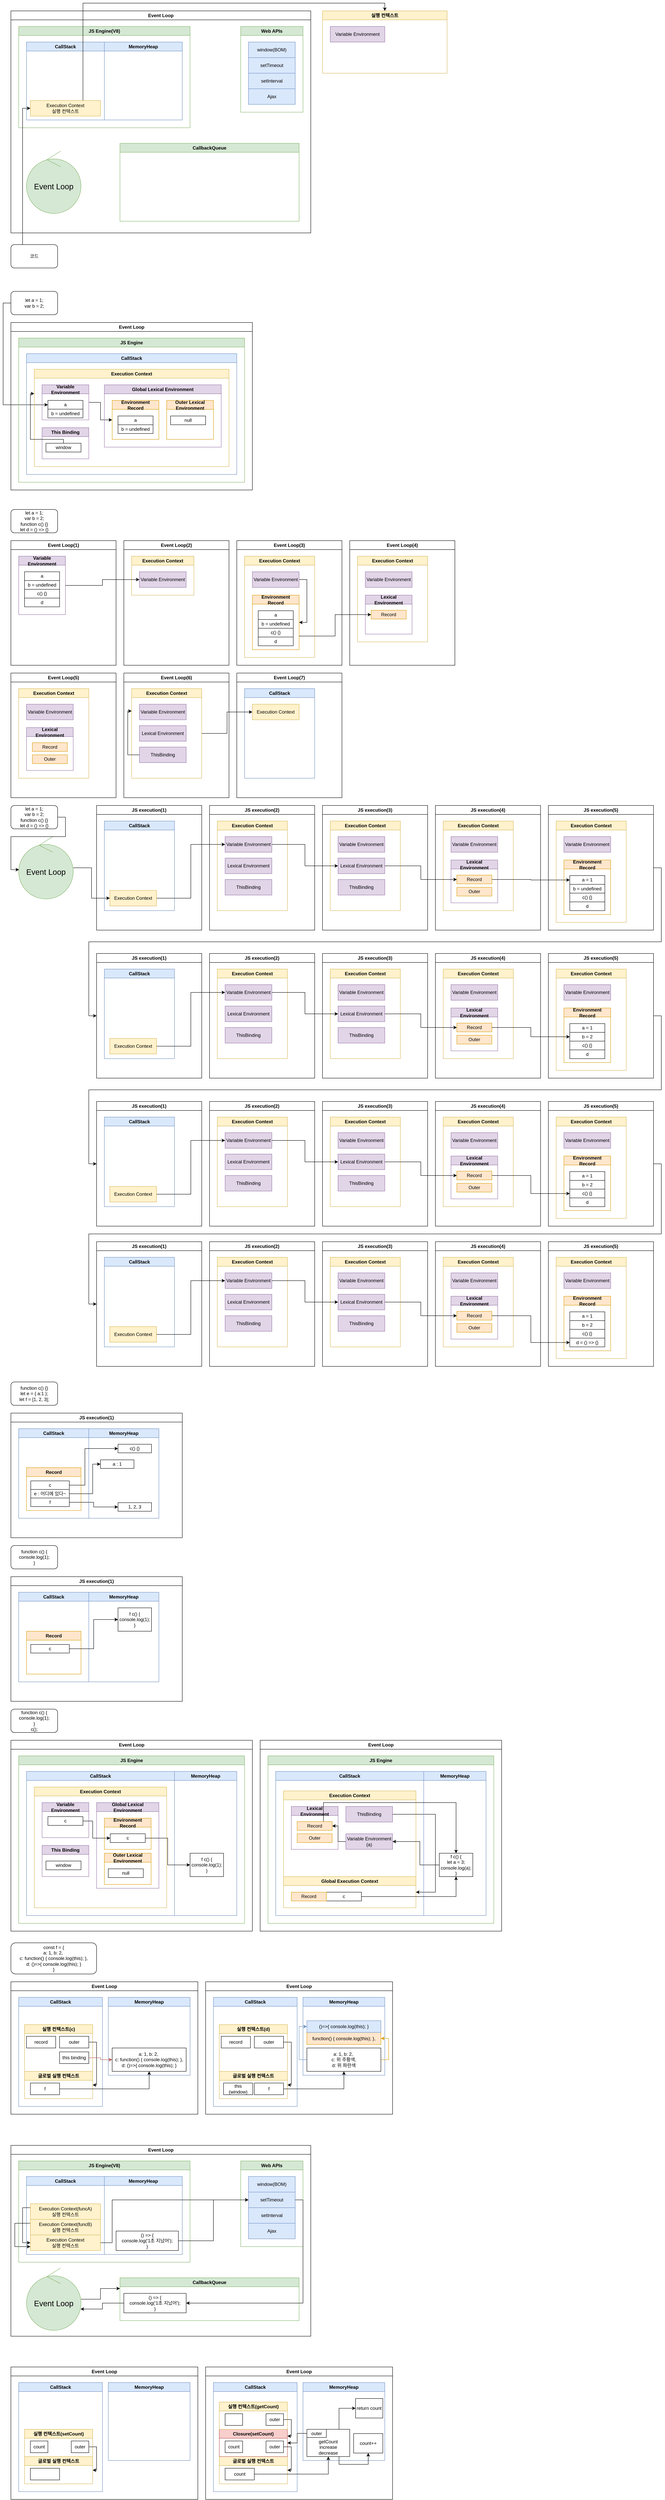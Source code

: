 <mxfile version="24.0.7" type="device">
  <diagram name="페이지-1" id="dvUR8plSkSYp9L8p-llm">
    <mxGraphModel dx="667" dy="363" grid="1" gridSize="10" guides="1" tooltips="1" connect="1" arrows="1" fold="1" page="1" pageScale="1" pageWidth="827" pageHeight="1169" math="0" shadow="0">
      <root>
        <mxCell id="0" />
        <mxCell id="1" parent="0" />
        <mxCell id="aHdXoiT4e0akhCMBk4jk-1" value="Event Loop" style="swimlane;whiteSpace=wrap;html=1;" parent="1" vertex="1">
          <mxGeometry x="40" y="40" width="770" height="570" as="geometry" />
        </mxCell>
        <mxCell id="aHdXoiT4e0akhCMBk4jk-8" value="JS Engine(V8)" style="swimlane;whiteSpace=wrap;html=1;labelBackgroundColor=none;fillColor=#d5e8d4;strokeColor=#82b366;" parent="aHdXoiT4e0akhCMBk4jk-1" vertex="1">
          <mxGeometry x="20" y="40" width="440" height="260" as="geometry" />
        </mxCell>
        <mxCell id="aHdXoiT4e0akhCMBk4jk-2" value="CallStack" style="swimlane;whiteSpace=wrap;html=1;fillColor=#dae8fc;strokeColor=#6c8ebf;" parent="aHdXoiT4e0akhCMBk4jk-8" vertex="1">
          <mxGeometry x="20" y="40" width="200" height="200" as="geometry" />
        </mxCell>
        <mxCell id="aHdXoiT4e0akhCMBk4jk-18" value="Execution Context&lt;div&gt;실행 컨텍스트&lt;/div&gt;" style="rounded=0;whiteSpace=wrap;html=1;fillColor=#fff2cc;strokeColor=#d6b656;" parent="aHdXoiT4e0akhCMBk4jk-2" vertex="1">
          <mxGeometry x="10" y="150" width="180" height="40" as="geometry" />
        </mxCell>
        <mxCell id="aHdXoiT4e0akhCMBk4jk-3" value="MemoryHeap" style="swimlane;whiteSpace=wrap;html=1;fillColor=#dae8fc;strokeColor=#6c8ebf;" parent="aHdXoiT4e0akhCMBk4jk-8" vertex="1">
          <mxGeometry x="220" y="40" width="200" height="200" as="geometry" />
        </mxCell>
        <mxCell id="aHdXoiT4e0akhCMBk4jk-9" value="CallbackQueue" style="swimlane;whiteSpace=wrap;html=1;fillColor=#d5e8d4;strokeColor=#82b366;" parent="aHdXoiT4e0akhCMBk4jk-1" vertex="1">
          <mxGeometry x="280" y="340" width="460" height="200" as="geometry" />
        </mxCell>
        <mxCell id="aHdXoiT4e0akhCMBk4jk-10" value="Web APIs" style="swimlane;whiteSpace=wrap;html=1;fillColor=#d5e8d4;strokeColor=#82b366;" parent="aHdXoiT4e0akhCMBk4jk-1" vertex="1">
          <mxGeometry x="590" y="40" width="160" height="220" as="geometry" />
        </mxCell>
        <mxCell id="aHdXoiT4e0akhCMBk4jk-11" value="window(BOM)" style="rounded=0;whiteSpace=wrap;html=1;fillColor=#dae8fc;strokeColor=#6c8ebf;" parent="aHdXoiT4e0akhCMBk4jk-10" vertex="1">
          <mxGeometry x="20" y="40" width="120" height="40" as="geometry" />
        </mxCell>
        <mxCell id="aHdXoiT4e0akhCMBk4jk-12" value="setTimeout" style="rounded=0;whiteSpace=wrap;html=1;fillColor=#dae8fc;strokeColor=#6c8ebf;" parent="aHdXoiT4e0akhCMBk4jk-10" vertex="1">
          <mxGeometry x="20" y="80" width="120" height="40" as="geometry" />
        </mxCell>
        <mxCell id="aHdXoiT4e0akhCMBk4jk-13" value="setInterval" style="rounded=0;whiteSpace=wrap;html=1;fillColor=#dae8fc;strokeColor=#6c8ebf;" parent="aHdXoiT4e0akhCMBk4jk-10" vertex="1">
          <mxGeometry x="20" y="120" width="120" height="40" as="geometry" />
        </mxCell>
        <mxCell id="aHdXoiT4e0akhCMBk4jk-14" value="Ajax" style="rounded=0;whiteSpace=wrap;html=1;fillColor=#dae8fc;strokeColor=#6c8ebf;" parent="aHdXoiT4e0akhCMBk4jk-10" vertex="1">
          <mxGeometry x="20" y="160" width="120" height="40" as="geometry" />
        </mxCell>
        <mxCell id="aHdXoiT4e0akhCMBk4jk-15" value="Event Loop" style="ellipse;shape=umlControl;whiteSpace=wrap;html=1;fontSize=20;fillColor=#d5e8d4;strokeColor=#82b366;" parent="aHdXoiT4e0akhCMBk4jk-1" vertex="1">
          <mxGeometry x="40" y="360" width="140" height="160" as="geometry" />
        </mxCell>
        <mxCell id="aHdXoiT4e0akhCMBk4jk-17" style="edgeStyle=orthogonalEdgeStyle;rounded=0;orthogonalLoop=1;jettySize=auto;html=1;entryX=0;entryY=0.5;entryDx=0;entryDy=0;exitX=0.25;exitY=0;exitDx=0;exitDy=0;" parent="1" source="aHdXoiT4e0akhCMBk4jk-16" target="aHdXoiT4e0akhCMBk4jk-18" edge="1">
          <mxGeometry relative="1" as="geometry" />
        </mxCell>
        <mxCell id="aHdXoiT4e0akhCMBk4jk-16" value="코드" style="rounded=1;whiteSpace=wrap;html=1;" parent="1" vertex="1">
          <mxGeometry x="40" y="640" width="120" height="60" as="geometry" />
        </mxCell>
        <mxCell id="aHdXoiT4e0akhCMBk4jk-19" value="실행 컨텍스트" style="swimlane;whiteSpace=wrap;html=1;fillColor=#fff2cc;strokeColor=#d6b656;" parent="1" vertex="1">
          <mxGeometry x="840" y="40" width="320" height="160" as="geometry" />
        </mxCell>
        <mxCell id="aHdXoiT4e0akhCMBk4jk-21" value="Variable Environment" style="rounded=0;whiteSpace=wrap;html=1;fillColor=#e1d5e7;strokeColor=#9673a6;" parent="aHdXoiT4e0akhCMBk4jk-19" vertex="1">
          <mxGeometry x="20" y="40" width="140" height="40" as="geometry" />
        </mxCell>
        <mxCell id="aHdXoiT4e0akhCMBk4jk-20" style="edgeStyle=orthogonalEdgeStyle;rounded=0;orthogonalLoop=1;jettySize=auto;html=1;exitX=0.75;exitY=0;exitDx=0;exitDy=0;entryX=0.5;entryY=0;entryDx=0;entryDy=0;" parent="1" source="aHdXoiT4e0akhCMBk4jk-18" target="aHdXoiT4e0akhCMBk4jk-19" edge="1">
          <mxGeometry relative="1" as="geometry" />
        </mxCell>
        <mxCell id="aHdXoiT4e0akhCMBk4jk-31" style="edgeStyle=orthogonalEdgeStyle;rounded=0;orthogonalLoop=1;jettySize=auto;html=1;exitX=0;exitY=0.5;exitDx=0;exitDy=0;entryX=0;entryY=0.5;entryDx=0;entryDy=0;" parent="1" source="aHdXoiT4e0akhCMBk4jk-23" target="aHdXoiT4e0akhCMBk4jk-30" edge="1">
          <mxGeometry relative="1" as="geometry" />
        </mxCell>
        <mxCell id="aHdXoiT4e0akhCMBk4jk-23" value="let a = 1;&lt;div&gt;var b = 2;&lt;/div&gt;" style="rounded=1;whiteSpace=wrap;html=1;" parent="1" vertex="1">
          <mxGeometry x="40" y="760" width="120" height="60" as="geometry" />
        </mxCell>
        <mxCell id="aHdXoiT4e0akhCMBk4jk-24" value="Event Loop" style="swimlane;whiteSpace=wrap;html=1;" parent="1" vertex="1">
          <mxGeometry x="40" y="840" width="620" height="430" as="geometry" />
        </mxCell>
        <mxCell id="aHdXoiT4e0akhCMBk4jk-25" value="JS Engine" style="swimlane;whiteSpace=wrap;html=1;fillColor=#d5e8d4;strokeColor=#82b366;" parent="aHdXoiT4e0akhCMBk4jk-24" vertex="1">
          <mxGeometry x="20" y="40" width="580" height="370" as="geometry" />
        </mxCell>
        <mxCell id="aHdXoiT4e0akhCMBk4jk-26" value="CallStack" style="swimlane;whiteSpace=wrap;html=1;fillColor=#dae8fc;strokeColor=#6c8ebf;" parent="aHdXoiT4e0akhCMBk4jk-25" vertex="1">
          <mxGeometry x="20" y="40" width="540" height="310" as="geometry" />
        </mxCell>
        <mxCell id="aHdXoiT4e0akhCMBk4jk-27" value="Execution Context" style="swimlane;whiteSpace=wrap;html=1;fillColor=#fff2cc;strokeColor=#d6b656;" parent="aHdXoiT4e0akhCMBk4jk-26" vertex="1">
          <mxGeometry x="20" y="40" width="500" height="250" as="geometry" />
        </mxCell>
        <mxCell id="aHdXoiT4e0akhCMBk4jk-38" style="edgeStyle=orthogonalEdgeStyle;rounded=0;orthogonalLoop=1;jettySize=auto;html=1;exitX=1;exitY=0.5;exitDx=0;exitDy=0;entryX=0;entryY=0.5;entryDx=0;entryDy=0;" parent="aHdXoiT4e0akhCMBk4jk-27" source="aHdXoiT4e0akhCMBk4jk-28" target="aHdXoiT4e0akhCMBk4jk-37" edge="1">
          <mxGeometry relative="1" as="geometry" />
        </mxCell>
        <mxCell id="aHdXoiT4e0akhCMBk4jk-28" value="Variable Environment" style="swimlane;whiteSpace=wrap;html=1;fillColor=#e1d5e7;strokeColor=#9673a6;" parent="aHdXoiT4e0akhCMBk4jk-27" vertex="1">
          <mxGeometry x="20" y="40" width="120" height="90" as="geometry" />
        </mxCell>
        <mxCell id="aHdXoiT4e0akhCMBk4jk-30" value="a" style="rounded=0;whiteSpace=wrap;html=1;" parent="aHdXoiT4e0akhCMBk4jk-28" vertex="1">
          <mxGeometry x="15" y="40" width="90" height="22.5" as="geometry" />
        </mxCell>
        <mxCell id="aHdXoiT4e0akhCMBk4jk-32" value="b = undefined" style="rounded=0;whiteSpace=wrap;html=1;" parent="aHdXoiT4e0akhCMBk4jk-28" vertex="1">
          <mxGeometry x="15" y="62.5" width="90" height="22.5" as="geometry" />
        </mxCell>
        <mxCell id="aHdXoiT4e0akhCMBk4jk-33" value="Global Lexical Environment" style="swimlane;whiteSpace=wrap;html=1;fillColor=#e1d5e7;strokeColor=#9673a6;" parent="aHdXoiT4e0akhCMBk4jk-27" vertex="1">
          <mxGeometry x="180" y="40" width="300" height="160" as="geometry" />
        </mxCell>
        <mxCell id="aHdXoiT4e0akhCMBk4jk-37" value="Environment Record" style="swimlane;whiteSpace=wrap;html=1;fillColor=#ffe6cc;strokeColor=#d79b00;" parent="aHdXoiT4e0akhCMBk4jk-33" vertex="1">
          <mxGeometry x="20" y="40" width="120" height="100" as="geometry" />
        </mxCell>
        <mxCell id="aHdXoiT4e0akhCMBk4jk-34" value="a" style="rounded=0;whiteSpace=wrap;html=1;" parent="aHdXoiT4e0akhCMBk4jk-37" vertex="1">
          <mxGeometry x="15" y="40" width="90" height="22.5" as="geometry" />
        </mxCell>
        <mxCell id="aHdXoiT4e0akhCMBk4jk-35" value="b = undefined" style="rounded=0;whiteSpace=wrap;html=1;" parent="aHdXoiT4e0akhCMBk4jk-37" vertex="1">
          <mxGeometry x="15" y="62.5" width="90" height="22.5" as="geometry" />
        </mxCell>
        <mxCell id="aHdXoiT4e0akhCMBk4jk-40" value="Outer Lexical Environment" style="swimlane;whiteSpace=wrap;html=1;fillColor=#ffe6cc;strokeColor=#d79b00;" parent="aHdXoiT4e0akhCMBk4jk-33" vertex="1">
          <mxGeometry x="160" y="40" width="120" height="100" as="geometry" />
        </mxCell>
        <mxCell id="aHdXoiT4e0akhCMBk4jk-47" value="null" style="rounded=0;whiteSpace=wrap;html=1;" parent="aHdXoiT4e0akhCMBk4jk-40" vertex="1">
          <mxGeometry x="10" y="40" width="90" height="22.5" as="geometry" />
        </mxCell>
        <mxCell id="aHdXoiT4e0akhCMBk4jk-48" value="This Binding" style="swimlane;whiteSpace=wrap;html=1;fillColor=#e1d5e7;strokeColor=#9673a6;" parent="aHdXoiT4e0akhCMBk4jk-27" vertex="1">
          <mxGeometry x="20" y="150" width="120" height="80" as="geometry" />
        </mxCell>
        <mxCell id="aHdXoiT4e0akhCMBk4jk-49" value="window" style="rounded=0;whiteSpace=wrap;html=1;" parent="aHdXoiT4e0akhCMBk4jk-48" vertex="1">
          <mxGeometry x="10" y="40" width="90" height="22.5" as="geometry" />
        </mxCell>
        <mxCell id="aHdXoiT4e0akhCMBk4jk-50" style="edgeStyle=orthogonalEdgeStyle;rounded=0;orthogonalLoop=1;jettySize=auto;html=1;entryX=0;entryY=0.25;entryDx=0;entryDy=0;" parent="aHdXoiT4e0akhCMBk4jk-27" source="aHdXoiT4e0akhCMBk4jk-49" target="aHdXoiT4e0akhCMBk4jk-27" edge="1">
          <mxGeometry relative="1" as="geometry">
            <Array as="points">
              <mxPoint x="75" y="180" />
              <mxPoint x="-10" y="180" />
              <mxPoint x="-10" y="63" />
            </Array>
          </mxGeometry>
        </mxCell>
        <mxCell id="aHdXoiT4e0akhCMBk4jk-51" value="let a = 1;&lt;div&gt;var b = 2;&lt;/div&gt;&lt;div&gt;function c() {}&lt;/div&gt;&lt;div&gt;let d = () =&amp;gt; {}&lt;/div&gt;" style="rounded=1;whiteSpace=wrap;html=1;" parent="1" vertex="1">
          <mxGeometry x="40" y="1320" width="120" height="60" as="geometry" />
        </mxCell>
        <mxCell id="aHdXoiT4e0akhCMBk4jk-52" value="Event Loop(1)" style="swimlane;whiteSpace=wrap;html=1;" parent="1" vertex="1">
          <mxGeometry x="40" y="1400" width="270" height="320" as="geometry" />
        </mxCell>
        <mxCell id="aHdXoiT4e0akhCMBk4jk-53" value="Variable Environment" style="swimlane;whiteSpace=wrap;html=1;fillColor=#e1d5e7;strokeColor=#9673a6;" parent="aHdXoiT4e0akhCMBk4jk-52" vertex="1">
          <mxGeometry x="20" y="40" width="120" height="150" as="geometry" />
        </mxCell>
        <mxCell id="aHdXoiT4e0akhCMBk4jk-54" value="a" style="rounded=0;whiteSpace=wrap;html=1;" parent="aHdXoiT4e0akhCMBk4jk-53" vertex="1">
          <mxGeometry x="15" y="40" width="90" height="22.5" as="geometry" />
        </mxCell>
        <mxCell id="aHdXoiT4e0akhCMBk4jk-55" value="b = undefined" style="rounded=0;whiteSpace=wrap;html=1;" parent="aHdXoiT4e0akhCMBk4jk-53" vertex="1">
          <mxGeometry x="15" y="62.5" width="90" height="22.5" as="geometry" />
        </mxCell>
        <mxCell id="aHdXoiT4e0akhCMBk4jk-100" value="c() {}" style="rounded=0;whiteSpace=wrap;html=1;" parent="aHdXoiT4e0akhCMBk4jk-53" vertex="1">
          <mxGeometry x="15" y="85" width="90" height="22.5" as="geometry" />
        </mxCell>
        <mxCell id="aHdXoiT4e0akhCMBk4jk-101" value="d" style="rounded=0;whiteSpace=wrap;html=1;" parent="aHdXoiT4e0akhCMBk4jk-53" vertex="1">
          <mxGeometry x="15" y="107.5" width="90" height="22.5" as="geometry" />
        </mxCell>
        <mxCell id="aHdXoiT4e0akhCMBk4jk-56" value="Event Loop(2)" style="swimlane;whiteSpace=wrap;html=1;" parent="1" vertex="1">
          <mxGeometry x="330" y="1400" width="270" height="320" as="geometry" />
        </mxCell>
        <mxCell id="aHdXoiT4e0akhCMBk4jk-60" value="Execution Context" style="swimlane;whiteSpace=wrap;html=1;fillColor=#fff2cc;strokeColor=#d6b656;" parent="aHdXoiT4e0akhCMBk4jk-56" vertex="1">
          <mxGeometry x="20" y="40" width="160" height="100" as="geometry" />
        </mxCell>
        <mxCell id="aHdXoiT4e0akhCMBk4jk-61" value="Variable Environment" style="rounded=0;whiteSpace=wrap;html=1;fillColor=#e1d5e7;strokeColor=#9673a6;" parent="aHdXoiT4e0akhCMBk4jk-60" vertex="1">
          <mxGeometry x="20" y="40" width="120" height="40" as="geometry" />
        </mxCell>
        <mxCell id="aHdXoiT4e0akhCMBk4jk-62" style="edgeStyle=orthogonalEdgeStyle;rounded=0;orthogonalLoop=1;jettySize=auto;html=1;exitX=1;exitY=0.5;exitDx=0;exitDy=0;entryX=0;entryY=0.5;entryDx=0;entryDy=0;" parent="1" source="aHdXoiT4e0akhCMBk4jk-53" target="aHdXoiT4e0akhCMBk4jk-61" edge="1">
          <mxGeometry relative="1" as="geometry" />
        </mxCell>
        <mxCell id="aHdXoiT4e0akhCMBk4jk-63" value="Event Loop(3)" style="swimlane;whiteSpace=wrap;html=1;" parent="1" vertex="1">
          <mxGeometry x="620" y="1400" width="270" height="320" as="geometry" />
        </mxCell>
        <mxCell id="aHdXoiT4e0akhCMBk4jk-64" value="Execution Context" style="swimlane;whiteSpace=wrap;html=1;fillColor=#fff2cc;strokeColor=#d6b656;" parent="aHdXoiT4e0akhCMBk4jk-63" vertex="1">
          <mxGeometry x="20" y="40" width="180" height="260" as="geometry" />
        </mxCell>
        <mxCell id="aHdXoiT4e0akhCMBk4jk-69" style="edgeStyle=orthogonalEdgeStyle;rounded=0;orthogonalLoop=1;jettySize=auto;html=1;exitX=1;exitY=0.5;exitDx=0;exitDy=0;entryX=1;entryY=0.5;entryDx=0;entryDy=0;" parent="aHdXoiT4e0akhCMBk4jk-64" source="aHdXoiT4e0akhCMBk4jk-65" target="aHdXoiT4e0akhCMBk4jk-66" edge="1">
          <mxGeometry relative="1" as="geometry" />
        </mxCell>
        <mxCell id="aHdXoiT4e0akhCMBk4jk-65" value="Variable Environment" style="rounded=0;whiteSpace=wrap;html=1;fillColor=#e1d5e7;strokeColor=#9673a6;" parent="aHdXoiT4e0akhCMBk4jk-64" vertex="1">
          <mxGeometry x="20" y="40" width="120" height="40" as="geometry" />
        </mxCell>
        <mxCell id="aHdXoiT4e0akhCMBk4jk-66" value="Environment Record" style="swimlane;whiteSpace=wrap;html=1;fillColor=#ffe6cc;strokeColor=#d79b00;" parent="aHdXoiT4e0akhCMBk4jk-64" vertex="1">
          <mxGeometry x="20" y="100" width="120" height="140" as="geometry" />
        </mxCell>
        <mxCell id="aHdXoiT4e0akhCMBk4jk-67" value="a" style="rounded=0;whiteSpace=wrap;html=1;" parent="aHdXoiT4e0akhCMBk4jk-66" vertex="1">
          <mxGeometry x="15" y="40" width="90" height="22.5" as="geometry" />
        </mxCell>
        <mxCell id="aHdXoiT4e0akhCMBk4jk-68" value="b = undefined" style="rounded=0;whiteSpace=wrap;html=1;" parent="aHdXoiT4e0akhCMBk4jk-66" vertex="1">
          <mxGeometry x="15" y="62.5" width="90" height="22.5" as="geometry" />
        </mxCell>
        <mxCell id="aHdXoiT4e0akhCMBk4jk-102" value="c() {}" style="rounded=0;whiteSpace=wrap;html=1;" parent="aHdXoiT4e0akhCMBk4jk-66" vertex="1">
          <mxGeometry x="15" y="85" width="90" height="22.5" as="geometry" />
        </mxCell>
        <mxCell id="aHdXoiT4e0akhCMBk4jk-103" value="d" style="rounded=0;whiteSpace=wrap;html=1;" parent="aHdXoiT4e0akhCMBk4jk-66" vertex="1">
          <mxGeometry x="15" y="107.5" width="90" height="22.5" as="geometry" />
        </mxCell>
        <mxCell id="aHdXoiT4e0akhCMBk4jk-70" value="Event Loop(4)" style="swimlane;whiteSpace=wrap;html=1;" parent="1" vertex="1">
          <mxGeometry x="910" y="1400" width="270" height="320" as="geometry" />
        </mxCell>
        <mxCell id="aHdXoiT4e0akhCMBk4jk-71" value="Execution Context" style="swimlane;whiteSpace=wrap;html=1;fillColor=#fff2cc;strokeColor=#d6b656;" parent="aHdXoiT4e0akhCMBk4jk-70" vertex="1">
          <mxGeometry x="20" y="40" width="180" height="220" as="geometry" />
        </mxCell>
        <mxCell id="aHdXoiT4e0akhCMBk4jk-73" value="Variable Environment" style="rounded=0;whiteSpace=wrap;html=1;fillColor=#e1d5e7;strokeColor=#9673a6;" parent="aHdXoiT4e0akhCMBk4jk-71" vertex="1">
          <mxGeometry x="20" y="40" width="120" height="40" as="geometry" />
        </mxCell>
        <mxCell id="aHdXoiT4e0akhCMBk4jk-74" value="Lexical&lt;div&gt;Environment&lt;/div&gt;" style="swimlane;whiteSpace=wrap;html=1;fillColor=#e1d5e7;strokeColor=#9673a6;" parent="aHdXoiT4e0akhCMBk4jk-71" vertex="1">
          <mxGeometry x="20" y="100" width="120" height="100" as="geometry" />
        </mxCell>
        <mxCell id="aHdXoiT4e0akhCMBk4jk-76" value="Record" style="rounded=0;whiteSpace=wrap;html=1;fillColor=#ffe6cc;strokeColor=#d79b00;" parent="aHdXoiT4e0akhCMBk4jk-74" vertex="1">
          <mxGeometry x="15" y="38.75" width="90" height="22.5" as="geometry" />
        </mxCell>
        <mxCell id="aHdXoiT4e0akhCMBk4jk-77" style="edgeStyle=orthogonalEdgeStyle;rounded=0;orthogonalLoop=1;jettySize=auto;html=1;exitX=1;exitY=0.75;exitDx=0;exitDy=0;entryX=0;entryY=0.5;entryDx=0;entryDy=0;" parent="1" source="aHdXoiT4e0akhCMBk4jk-66" target="aHdXoiT4e0akhCMBk4jk-76" edge="1">
          <mxGeometry relative="1" as="geometry" />
        </mxCell>
        <mxCell id="aHdXoiT4e0akhCMBk4jk-78" value="Event Loop(5)" style="swimlane;whiteSpace=wrap;html=1;" parent="1" vertex="1">
          <mxGeometry x="40" y="1740" width="270" height="320" as="geometry" />
        </mxCell>
        <mxCell id="aHdXoiT4e0akhCMBk4jk-79" value="Execution Context" style="swimlane;whiteSpace=wrap;html=1;fillColor=#fff2cc;strokeColor=#d6b656;" parent="aHdXoiT4e0akhCMBk4jk-78" vertex="1">
          <mxGeometry x="20" y="40" width="180" height="230" as="geometry" />
        </mxCell>
        <mxCell id="aHdXoiT4e0akhCMBk4jk-80" value="Variable Environment" style="rounded=0;whiteSpace=wrap;html=1;fillColor=#e1d5e7;strokeColor=#9673a6;" parent="aHdXoiT4e0akhCMBk4jk-79" vertex="1">
          <mxGeometry x="20" y="40" width="120" height="40" as="geometry" />
        </mxCell>
        <mxCell id="aHdXoiT4e0akhCMBk4jk-81" value="Lexical&lt;div&gt;Environment&lt;/div&gt;" style="swimlane;whiteSpace=wrap;html=1;fillColor=#e1d5e7;strokeColor=#9673a6;" parent="aHdXoiT4e0akhCMBk4jk-79" vertex="1">
          <mxGeometry x="20" y="100" width="120" height="110" as="geometry" />
        </mxCell>
        <mxCell id="aHdXoiT4e0akhCMBk4jk-82" value="Record" style="rounded=0;whiteSpace=wrap;html=1;fillColor=#ffe6cc;strokeColor=#d79b00;" parent="aHdXoiT4e0akhCMBk4jk-81" vertex="1">
          <mxGeometry x="15" y="38.75" width="90" height="22.5" as="geometry" />
        </mxCell>
        <mxCell id="aHdXoiT4e0akhCMBk4jk-83" value="Outer" style="rounded=0;whiteSpace=wrap;html=1;fillColor=#ffe6cc;strokeColor=#d79b00;" parent="aHdXoiT4e0akhCMBk4jk-81" vertex="1">
          <mxGeometry x="15" y="70" width="90" height="22.5" as="geometry" />
        </mxCell>
        <mxCell id="aHdXoiT4e0akhCMBk4jk-84" value="Event Loop(6)" style="swimlane;whiteSpace=wrap;html=1;" parent="1" vertex="1">
          <mxGeometry x="330" y="1740" width="270" height="320" as="geometry" />
        </mxCell>
        <mxCell id="aHdXoiT4e0akhCMBk4jk-85" value="Execution Context" style="swimlane;whiteSpace=wrap;html=1;fillColor=#fff2cc;strokeColor=#d6b656;" parent="aHdXoiT4e0akhCMBk4jk-84" vertex="1">
          <mxGeometry x="20" y="40" width="180" height="230" as="geometry" />
        </mxCell>
        <mxCell id="aHdXoiT4e0akhCMBk4jk-86" value="Variable Environment" style="rounded=0;whiteSpace=wrap;html=1;fillColor=#e1d5e7;strokeColor=#9673a6;" parent="aHdXoiT4e0akhCMBk4jk-85" vertex="1">
          <mxGeometry x="20" y="40" width="120" height="40" as="geometry" />
        </mxCell>
        <mxCell id="aHdXoiT4e0akhCMBk4jk-90" value="Lexical Environment" style="rounded=0;whiteSpace=wrap;html=1;fillColor=#e1d5e7;strokeColor=#9673a6;" parent="aHdXoiT4e0akhCMBk4jk-85" vertex="1">
          <mxGeometry x="20" y="95" width="120" height="40" as="geometry" />
        </mxCell>
        <mxCell id="aHdXoiT4e0akhCMBk4jk-92" style="edgeStyle=orthogonalEdgeStyle;rounded=0;orthogonalLoop=1;jettySize=auto;html=1;exitX=0;exitY=0.5;exitDx=0;exitDy=0;entryX=0;entryY=0.25;entryDx=0;entryDy=0;" parent="aHdXoiT4e0akhCMBk4jk-85" source="aHdXoiT4e0akhCMBk4jk-91" target="aHdXoiT4e0akhCMBk4jk-85" edge="1">
          <mxGeometry relative="1" as="geometry">
            <Array as="points">
              <mxPoint x="-10" y="170" />
              <mxPoint x="-10" y="57" />
            </Array>
          </mxGeometry>
        </mxCell>
        <mxCell id="aHdXoiT4e0akhCMBk4jk-91" value="ThisBinding" style="rounded=0;whiteSpace=wrap;html=1;fillColor=#e1d5e7;strokeColor=#9673a6;" parent="aHdXoiT4e0akhCMBk4jk-85" vertex="1">
          <mxGeometry x="20" y="150" width="120" height="40" as="geometry" />
        </mxCell>
        <mxCell id="aHdXoiT4e0akhCMBk4jk-93" value="Event Loop(7&lt;span style=&quot;background-color: initial;&quot;&gt;)&lt;/span&gt;" style="swimlane;whiteSpace=wrap;html=1;" parent="1" vertex="1">
          <mxGeometry x="620" y="1740" width="270" height="320" as="geometry" />
        </mxCell>
        <mxCell id="aHdXoiT4e0akhCMBk4jk-94" value="CallStack" style="swimlane;whiteSpace=wrap;html=1;fillColor=#dae8fc;strokeColor=#6c8ebf;" parent="aHdXoiT4e0akhCMBk4jk-93" vertex="1">
          <mxGeometry x="20" y="40" width="180" height="230" as="geometry" />
        </mxCell>
        <mxCell id="aHdXoiT4e0akhCMBk4jk-95" value="Execution Context" style="rounded=0;whiteSpace=wrap;html=1;fillColor=#fff2cc;strokeColor=#d6b656;" parent="aHdXoiT4e0akhCMBk4jk-94" vertex="1">
          <mxGeometry x="20" y="40" width="120" height="40" as="geometry" />
        </mxCell>
        <mxCell id="aHdXoiT4e0akhCMBk4jk-99" style="edgeStyle=orthogonalEdgeStyle;rounded=0;orthogonalLoop=1;jettySize=auto;html=1;exitX=1;exitY=0.5;exitDx=0;exitDy=0;entryX=0;entryY=0.5;entryDx=0;entryDy=0;" parent="1" source="aHdXoiT4e0akhCMBk4jk-85" target="aHdXoiT4e0akhCMBk4jk-95" edge="1">
          <mxGeometry relative="1" as="geometry" />
        </mxCell>
        <mxCell id="aHdXoiT4e0akhCMBk4jk-110" style="edgeStyle=orthogonalEdgeStyle;rounded=0;orthogonalLoop=1;jettySize=auto;html=1;entryX=0;entryY=0.5;entryDx=0;entryDy=0;" parent="1" source="aHdXoiT4e0akhCMBk4jk-104" target="aHdXoiT4e0akhCMBk4jk-109" edge="1">
          <mxGeometry relative="1" as="geometry" />
        </mxCell>
        <mxCell id="aHdXoiT4e0akhCMBk4jk-104" value="Event Loop" style="ellipse;shape=umlControl;whiteSpace=wrap;html=1;fontSize=20;fillColor=#d5e8d4;strokeColor=#82b366;" parent="1" vertex="1">
          <mxGeometry x="60" y="2160" width="140" height="160" as="geometry" />
        </mxCell>
        <mxCell id="aHdXoiT4e0akhCMBk4jk-105" value="let a = 1;&lt;div&gt;var b = 2;&lt;/div&gt;&lt;div&gt;function c() {}&lt;/div&gt;&lt;div&gt;let d = () =&amp;gt; {}&lt;/div&gt;" style="rounded=1;whiteSpace=wrap;html=1;" parent="1" vertex="1">
          <mxGeometry x="40" y="2080" width="120" height="60" as="geometry" />
        </mxCell>
        <mxCell id="aHdXoiT4e0akhCMBk4jk-106" style="edgeStyle=orthogonalEdgeStyle;rounded=0;orthogonalLoop=1;jettySize=auto;html=1;exitX=1;exitY=0.5;exitDx=0;exitDy=0;entryX=0.007;entryY=0.53;entryDx=0;entryDy=0;entryPerimeter=0;" parent="1" source="aHdXoiT4e0akhCMBk4jk-105" target="aHdXoiT4e0akhCMBk4jk-104" edge="1">
          <mxGeometry relative="1" as="geometry" />
        </mxCell>
        <mxCell id="aHdXoiT4e0akhCMBk4jk-107" value="JS execution(1&lt;span style=&quot;background-color: initial;&quot;&gt;)&lt;/span&gt;" style="swimlane;whiteSpace=wrap;html=1;" parent="1" vertex="1">
          <mxGeometry x="260" y="2080" width="270" height="320" as="geometry" />
        </mxCell>
        <mxCell id="aHdXoiT4e0akhCMBk4jk-108" value="CallStack" style="swimlane;whiteSpace=wrap;html=1;fillColor=#dae8fc;strokeColor=#6c8ebf;" parent="aHdXoiT4e0akhCMBk4jk-107" vertex="1">
          <mxGeometry x="20" y="40" width="180" height="230" as="geometry" />
        </mxCell>
        <mxCell id="aHdXoiT4e0akhCMBk4jk-109" value="Execution Context" style="rounded=0;whiteSpace=wrap;html=1;fillColor=#fff2cc;strokeColor=#d6b656;" parent="aHdXoiT4e0akhCMBk4jk-108" vertex="1">
          <mxGeometry x="14" y="178" width="120" height="40" as="geometry" />
        </mxCell>
        <mxCell id="aHdXoiT4e0akhCMBk4jk-111" value="JS execution(2)" style="swimlane;whiteSpace=wrap;html=1;" parent="1" vertex="1">
          <mxGeometry x="550" y="2080" width="270" height="320" as="geometry" />
        </mxCell>
        <mxCell id="aHdXoiT4e0akhCMBk4jk-112" value="Execution Context" style="swimlane;whiteSpace=wrap;html=1;fillColor=#fff2cc;strokeColor=#d6b656;" parent="aHdXoiT4e0akhCMBk4jk-111" vertex="1">
          <mxGeometry x="20" y="40" width="180" height="230" as="geometry" />
        </mxCell>
        <mxCell id="aHdXoiT4e0akhCMBk4jk-113" value="Variable Environment" style="rounded=0;whiteSpace=wrap;html=1;fillColor=#e1d5e7;strokeColor=#9673a6;" parent="aHdXoiT4e0akhCMBk4jk-112" vertex="1">
          <mxGeometry x="20" y="40" width="120" height="40" as="geometry" />
        </mxCell>
        <mxCell id="aHdXoiT4e0akhCMBk4jk-114" value="Lexical Environment" style="rounded=0;whiteSpace=wrap;html=1;fillColor=#e1d5e7;strokeColor=#9673a6;" parent="aHdXoiT4e0akhCMBk4jk-112" vertex="1">
          <mxGeometry x="20" y="95" width="120" height="40" as="geometry" />
        </mxCell>
        <mxCell id="aHdXoiT4e0akhCMBk4jk-116" value="ThisBinding" style="rounded=0;whiteSpace=wrap;html=1;fillColor=#e1d5e7;strokeColor=#9673a6;" parent="aHdXoiT4e0akhCMBk4jk-112" vertex="1">
          <mxGeometry x="20" y="150" width="120" height="40" as="geometry" />
        </mxCell>
        <mxCell id="aHdXoiT4e0akhCMBk4jk-117" style="edgeStyle=orthogonalEdgeStyle;rounded=0;orthogonalLoop=1;jettySize=auto;html=1;exitX=1;exitY=0.5;exitDx=0;exitDy=0;entryX=0;entryY=0.5;entryDx=0;entryDy=0;" parent="1" source="aHdXoiT4e0akhCMBk4jk-109" target="aHdXoiT4e0akhCMBk4jk-113" edge="1">
          <mxGeometry relative="1" as="geometry" />
        </mxCell>
        <mxCell id="aHdXoiT4e0akhCMBk4jk-118" value="JS execution(3)" style="swimlane;whiteSpace=wrap;html=1;" parent="1" vertex="1">
          <mxGeometry x="840" y="2080" width="270" height="320" as="geometry" />
        </mxCell>
        <mxCell id="aHdXoiT4e0akhCMBk4jk-119" value="Execution Context" style="swimlane;whiteSpace=wrap;html=1;fillColor=#fff2cc;strokeColor=#d6b656;" parent="aHdXoiT4e0akhCMBk4jk-118" vertex="1">
          <mxGeometry x="20" y="40" width="180" height="230" as="geometry" />
        </mxCell>
        <mxCell id="aHdXoiT4e0akhCMBk4jk-120" value="Variable Environment" style="rounded=0;whiteSpace=wrap;html=1;fillColor=#e1d5e7;strokeColor=#9673a6;" parent="aHdXoiT4e0akhCMBk4jk-119" vertex="1">
          <mxGeometry x="20" y="40" width="120" height="40" as="geometry" />
        </mxCell>
        <mxCell id="aHdXoiT4e0akhCMBk4jk-121" value="Lexical Environment" style="rounded=0;whiteSpace=wrap;html=1;fillColor=#e1d5e7;strokeColor=#9673a6;" parent="aHdXoiT4e0akhCMBk4jk-119" vertex="1">
          <mxGeometry x="20" y="95" width="120" height="40" as="geometry" />
        </mxCell>
        <mxCell id="aHdXoiT4e0akhCMBk4jk-122" value="ThisBinding" style="rounded=0;whiteSpace=wrap;html=1;fillColor=#e1d5e7;strokeColor=#9673a6;" parent="aHdXoiT4e0akhCMBk4jk-119" vertex="1">
          <mxGeometry x="20" y="150" width="120" height="40" as="geometry" />
        </mxCell>
        <mxCell id="aHdXoiT4e0akhCMBk4jk-123" style="edgeStyle=orthogonalEdgeStyle;rounded=0;orthogonalLoop=1;jettySize=auto;html=1;exitX=1;exitY=0.5;exitDx=0;exitDy=0;entryX=0;entryY=0.5;entryDx=0;entryDy=0;" parent="1" source="aHdXoiT4e0akhCMBk4jk-113" target="aHdXoiT4e0akhCMBk4jk-121" edge="1">
          <mxGeometry relative="1" as="geometry" />
        </mxCell>
        <mxCell id="aHdXoiT4e0akhCMBk4jk-124" value="JS execution(4)" style="swimlane;whiteSpace=wrap;html=1;" parent="1" vertex="1">
          <mxGeometry x="1130" y="2080" width="270" height="320" as="geometry" />
        </mxCell>
        <mxCell id="aHdXoiT4e0akhCMBk4jk-125" value="Execution Context" style="swimlane;whiteSpace=wrap;html=1;fillColor=#fff2cc;strokeColor=#d6b656;" parent="aHdXoiT4e0akhCMBk4jk-124" vertex="1">
          <mxGeometry x="20" y="40" width="180" height="230" as="geometry" />
        </mxCell>
        <mxCell id="aHdXoiT4e0akhCMBk4jk-126" value="Variable Environment" style="rounded=0;whiteSpace=wrap;html=1;fillColor=#e1d5e7;strokeColor=#9673a6;" parent="aHdXoiT4e0akhCMBk4jk-125" vertex="1">
          <mxGeometry x="20" y="40" width="120" height="40" as="geometry" />
        </mxCell>
        <mxCell id="aHdXoiT4e0akhCMBk4jk-127" value="Lexical&lt;div&gt;Environment&lt;/div&gt;" style="swimlane;whiteSpace=wrap;html=1;fillColor=#e1d5e7;strokeColor=#9673a6;" parent="aHdXoiT4e0akhCMBk4jk-125" vertex="1">
          <mxGeometry x="20" y="100" width="120" height="110" as="geometry" />
        </mxCell>
        <mxCell id="aHdXoiT4e0akhCMBk4jk-128" value="Record" style="rounded=0;whiteSpace=wrap;html=1;fillColor=#ffe6cc;strokeColor=#d79b00;" parent="aHdXoiT4e0akhCMBk4jk-127" vertex="1">
          <mxGeometry x="15" y="38.75" width="90" height="22.5" as="geometry" />
        </mxCell>
        <mxCell id="aHdXoiT4e0akhCMBk4jk-129" value="Outer" style="rounded=0;whiteSpace=wrap;html=1;fillColor=#ffe6cc;strokeColor=#d79b00;" parent="aHdXoiT4e0akhCMBk4jk-127" vertex="1">
          <mxGeometry x="15" y="70" width="90" height="22.5" as="geometry" />
        </mxCell>
        <mxCell id="aHdXoiT4e0akhCMBk4jk-130" style="edgeStyle=orthogonalEdgeStyle;rounded=0;orthogonalLoop=1;jettySize=auto;html=1;exitX=1;exitY=0.5;exitDx=0;exitDy=0;entryX=0;entryY=0.5;entryDx=0;entryDy=0;" parent="1" source="aHdXoiT4e0akhCMBk4jk-121" target="aHdXoiT4e0akhCMBk4jk-128" edge="1">
          <mxGeometry relative="1" as="geometry" />
        </mxCell>
        <mxCell id="aHdXoiT4e0akhCMBk4jk-174" style="edgeStyle=orthogonalEdgeStyle;rounded=0;orthogonalLoop=1;jettySize=auto;html=1;exitX=1;exitY=0.5;exitDx=0;exitDy=0;entryX=0;entryY=0.5;entryDx=0;entryDy=0;" parent="1" source="aHdXoiT4e0akhCMBk4jk-131" target="aHdXoiT4e0akhCMBk4jk-143" edge="1">
          <mxGeometry relative="1" as="geometry" />
        </mxCell>
        <mxCell id="aHdXoiT4e0akhCMBk4jk-131" value="JS execution(5)" style="swimlane;whiteSpace=wrap;html=1;" parent="1" vertex="1">
          <mxGeometry x="1420" y="2080" width="270" height="320" as="geometry" />
        </mxCell>
        <mxCell id="aHdXoiT4e0akhCMBk4jk-132" value="Execution Context" style="swimlane;whiteSpace=wrap;html=1;fillColor=#fff2cc;strokeColor=#d6b656;" parent="aHdXoiT4e0akhCMBk4jk-131" vertex="1">
          <mxGeometry x="20" y="40" width="180" height="260" as="geometry" />
        </mxCell>
        <mxCell id="aHdXoiT4e0akhCMBk4jk-134" value="Variable Environment" style="rounded=0;whiteSpace=wrap;html=1;fillColor=#e1d5e7;strokeColor=#9673a6;" parent="aHdXoiT4e0akhCMBk4jk-132" vertex="1">
          <mxGeometry x="20" y="40" width="120" height="40" as="geometry" />
        </mxCell>
        <mxCell id="aHdXoiT4e0akhCMBk4jk-135" value="Environment Record" style="swimlane;whiteSpace=wrap;html=1;fillColor=#ffe6cc;strokeColor=#d79b00;" parent="aHdXoiT4e0akhCMBk4jk-132" vertex="1">
          <mxGeometry x="20" y="100" width="120" height="140" as="geometry" />
        </mxCell>
        <mxCell id="aHdXoiT4e0akhCMBk4jk-136" value="a = 1" style="rounded=0;whiteSpace=wrap;html=1;" parent="aHdXoiT4e0akhCMBk4jk-135" vertex="1">
          <mxGeometry x="15" y="40" width="90" height="22.5" as="geometry" />
        </mxCell>
        <mxCell id="aHdXoiT4e0akhCMBk4jk-137" value="b = undefined" style="rounded=0;whiteSpace=wrap;html=1;" parent="aHdXoiT4e0akhCMBk4jk-135" vertex="1">
          <mxGeometry x="15" y="62.5" width="90" height="22.5" as="geometry" />
        </mxCell>
        <mxCell id="aHdXoiT4e0akhCMBk4jk-138" value="c() {}" style="rounded=0;whiteSpace=wrap;html=1;" parent="aHdXoiT4e0akhCMBk4jk-135" vertex="1">
          <mxGeometry x="15" y="85" width="90" height="22.5" as="geometry" />
        </mxCell>
        <mxCell id="aHdXoiT4e0akhCMBk4jk-139" value="d" style="rounded=0;whiteSpace=wrap;html=1;" parent="aHdXoiT4e0akhCMBk4jk-135" vertex="1">
          <mxGeometry x="15" y="107.5" width="90" height="22.5" as="geometry" />
        </mxCell>
        <mxCell id="aHdXoiT4e0akhCMBk4jk-140" style="edgeStyle=orthogonalEdgeStyle;rounded=0;orthogonalLoop=1;jettySize=auto;html=1;exitX=1;exitY=0.5;exitDx=0;exitDy=0;entryX=0;entryY=0.5;entryDx=0;entryDy=0;" parent="1" source="aHdXoiT4e0akhCMBk4jk-128" target="aHdXoiT4e0akhCMBk4jk-136" edge="1">
          <mxGeometry relative="1" as="geometry" />
        </mxCell>
        <mxCell id="aHdXoiT4e0akhCMBk4jk-143" value="JS execution(1&lt;span style=&quot;background-color: initial;&quot;&gt;)&lt;/span&gt;" style="swimlane;whiteSpace=wrap;html=1;" parent="1" vertex="1">
          <mxGeometry x="260" y="2460" width="270" height="320" as="geometry" />
        </mxCell>
        <mxCell id="aHdXoiT4e0akhCMBk4jk-144" value="CallStack" style="swimlane;whiteSpace=wrap;html=1;fillColor=#dae8fc;strokeColor=#6c8ebf;" parent="aHdXoiT4e0akhCMBk4jk-143" vertex="1">
          <mxGeometry x="20" y="40" width="180" height="230" as="geometry" />
        </mxCell>
        <mxCell id="aHdXoiT4e0akhCMBk4jk-145" value="Execution Context" style="rounded=0;whiteSpace=wrap;html=1;fillColor=#fff2cc;strokeColor=#d6b656;" parent="aHdXoiT4e0akhCMBk4jk-144" vertex="1">
          <mxGeometry x="14" y="178" width="120" height="40" as="geometry" />
        </mxCell>
        <mxCell id="aHdXoiT4e0akhCMBk4jk-146" value="JS execution(2)" style="swimlane;whiteSpace=wrap;html=1;" parent="1" vertex="1">
          <mxGeometry x="550" y="2460" width="270" height="320" as="geometry" />
        </mxCell>
        <mxCell id="aHdXoiT4e0akhCMBk4jk-147" value="Execution Context" style="swimlane;whiteSpace=wrap;html=1;fillColor=#fff2cc;strokeColor=#d6b656;" parent="aHdXoiT4e0akhCMBk4jk-146" vertex="1">
          <mxGeometry x="20" y="40" width="180" height="230" as="geometry" />
        </mxCell>
        <mxCell id="aHdXoiT4e0akhCMBk4jk-148" value="Variable Environment" style="rounded=0;whiteSpace=wrap;html=1;fillColor=#e1d5e7;strokeColor=#9673a6;" parent="aHdXoiT4e0akhCMBk4jk-147" vertex="1">
          <mxGeometry x="20" y="40" width="120" height="40" as="geometry" />
        </mxCell>
        <mxCell id="aHdXoiT4e0akhCMBk4jk-149" value="Lexical Environment" style="rounded=0;whiteSpace=wrap;html=1;fillColor=#e1d5e7;strokeColor=#9673a6;" parent="aHdXoiT4e0akhCMBk4jk-147" vertex="1">
          <mxGeometry x="20" y="95" width="120" height="40" as="geometry" />
        </mxCell>
        <mxCell id="aHdXoiT4e0akhCMBk4jk-150" value="ThisBinding" style="rounded=0;whiteSpace=wrap;html=1;fillColor=#e1d5e7;strokeColor=#9673a6;" parent="aHdXoiT4e0akhCMBk4jk-147" vertex="1">
          <mxGeometry x="20" y="150" width="120" height="40" as="geometry" />
        </mxCell>
        <mxCell id="aHdXoiT4e0akhCMBk4jk-151" style="edgeStyle=orthogonalEdgeStyle;rounded=0;orthogonalLoop=1;jettySize=auto;html=1;exitX=1;exitY=0.5;exitDx=0;exitDy=0;entryX=0;entryY=0.5;entryDx=0;entryDy=0;" parent="1" source="aHdXoiT4e0akhCMBk4jk-145" target="aHdXoiT4e0akhCMBk4jk-148" edge="1">
          <mxGeometry relative="1" as="geometry" />
        </mxCell>
        <mxCell id="aHdXoiT4e0akhCMBk4jk-152" value="JS execution(3)" style="swimlane;whiteSpace=wrap;html=1;" parent="1" vertex="1">
          <mxGeometry x="840" y="2460" width="270" height="320" as="geometry" />
        </mxCell>
        <mxCell id="aHdXoiT4e0akhCMBk4jk-153" value="Execution Context" style="swimlane;whiteSpace=wrap;html=1;fillColor=#fff2cc;strokeColor=#d6b656;" parent="aHdXoiT4e0akhCMBk4jk-152" vertex="1">
          <mxGeometry x="20" y="40" width="180" height="230" as="geometry" />
        </mxCell>
        <mxCell id="aHdXoiT4e0akhCMBk4jk-154" value="Variable Environment" style="rounded=0;whiteSpace=wrap;html=1;fillColor=#e1d5e7;strokeColor=#9673a6;" parent="aHdXoiT4e0akhCMBk4jk-153" vertex="1">
          <mxGeometry x="20" y="40" width="120" height="40" as="geometry" />
        </mxCell>
        <mxCell id="aHdXoiT4e0akhCMBk4jk-155" value="Lexical Environment" style="rounded=0;whiteSpace=wrap;html=1;fillColor=#e1d5e7;strokeColor=#9673a6;" parent="aHdXoiT4e0akhCMBk4jk-153" vertex="1">
          <mxGeometry x="20" y="95" width="120" height="40" as="geometry" />
        </mxCell>
        <mxCell id="aHdXoiT4e0akhCMBk4jk-156" value="ThisBinding" style="rounded=0;whiteSpace=wrap;html=1;fillColor=#e1d5e7;strokeColor=#9673a6;" parent="aHdXoiT4e0akhCMBk4jk-153" vertex="1">
          <mxGeometry x="20" y="150" width="120" height="40" as="geometry" />
        </mxCell>
        <mxCell id="aHdXoiT4e0akhCMBk4jk-157" style="edgeStyle=orthogonalEdgeStyle;rounded=0;orthogonalLoop=1;jettySize=auto;html=1;exitX=1;exitY=0.5;exitDx=0;exitDy=0;entryX=0;entryY=0.5;entryDx=0;entryDy=0;" parent="1" source="aHdXoiT4e0akhCMBk4jk-148" target="aHdXoiT4e0akhCMBk4jk-155" edge="1">
          <mxGeometry relative="1" as="geometry" />
        </mxCell>
        <mxCell id="aHdXoiT4e0akhCMBk4jk-158" value="JS execution(4)" style="swimlane;whiteSpace=wrap;html=1;" parent="1" vertex="1">
          <mxGeometry x="1130" y="2460" width="270" height="320" as="geometry" />
        </mxCell>
        <mxCell id="aHdXoiT4e0akhCMBk4jk-159" value="Execution Context" style="swimlane;whiteSpace=wrap;html=1;fillColor=#fff2cc;strokeColor=#d6b656;" parent="aHdXoiT4e0akhCMBk4jk-158" vertex="1">
          <mxGeometry x="20" y="40" width="180" height="230" as="geometry" />
        </mxCell>
        <mxCell id="aHdXoiT4e0akhCMBk4jk-160" value="Variable Environment" style="rounded=0;whiteSpace=wrap;html=1;fillColor=#e1d5e7;strokeColor=#9673a6;" parent="aHdXoiT4e0akhCMBk4jk-159" vertex="1">
          <mxGeometry x="20" y="40" width="120" height="40" as="geometry" />
        </mxCell>
        <mxCell id="aHdXoiT4e0akhCMBk4jk-161" value="Lexical&lt;div&gt;Environment&lt;/div&gt;" style="swimlane;whiteSpace=wrap;html=1;fillColor=#e1d5e7;strokeColor=#9673a6;" parent="aHdXoiT4e0akhCMBk4jk-159" vertex="1">
          <mxGeometry x="20" y="100" width="120" height="110" as="geometry" />
        </mxCell>
        <mxCell id="aHdXoiT4e0akhCMBk4jk-162" value="Record" style="rounded=0;whiteSpace=wrap;html=1;fillColor=#ffe6cc;strokeColor=#d79b00;" parent="aHdXoiT4e0akhCMBk4jk-161" vertex="1">
          <mxGeometry x="15" y="38.75" width="90" height="22.5" as="geometry" />
        </mxCell>
        <mxCell id="aHdXoiT4e0akhCMBk4jk-163" value="Outer" style="rounded=0;whiteSpace=wrap;html=1;fillColor=#ffe6cc;strokeColor=#d79b00;" parent="aHdXoiT4e0akhCMBk4jk-161" vertex="1">
          <mxGeometry x="15" y="70" width="90" height="22.5" as="geometry" />
        </mxCell>
        <mxCell id="aHdXoiT4e0akhCMBk4jk-164" style="edgeStyle=orthogonalEdgeStyle;rounded=0;orthogonalLoop=1;jettySize=auto;html=1;exitX=1;exitY=0.5;exitDx=0;exitDy=0;entryX=0;entryY=0.5;entryDx=0;entryDy=0;" parent="1" source="aHdXoiT4e0akhCMBk4jk-155" target="aHdXoiT4e0akhCMBk4jk-162" edge="1">
          <mxGeometry relative="1" as="geometry" />
        </mxCell>
        <mxCell id="aHdXoiT4e0akhCMBk4jk-206" style="edgeStyle=orthogonalEdgeStyle;rounded=0;orthogonalLoop=1;jettySize=auto;html=1;exitX=1;exitY=0.5;exitDx=0;exitDy=0;entryX=0;entryY=0.5;entryDx=0;entryDy=0;" parent="1" source="aHdXoiT4e0akhCMBk4jk-165" target="aHdXoiT4e0akhCMBk4jk-175" edge="1">
          <mxGeometry relative="1" as="geometry" />
        </mxCell>
        <mxCell id="aHdXoiT4e0akhCMBk4jk-165" value="JS execution(5)" style="swimlane;whiteSpace=wrap;html=1;" parent="1" vertex="1">
          <mxGeometry x="1420" y="2460" width="270" height="320" as="geometry" />
        </mxCell>
        <mxCell id="aHdXoiT4e0akhCMBk4jk-166" value="Execution Context" style="swimlane;whiteSpace=wrap;html=1;fillColor=#fff2cc;strokeColor=#d6b656;" parent="aHdXoiT4e0akhCMBk4jk-165" vertex="1">
          <mxGeometry x="20" y="40" width="180" height="260" as="geometry" />
        </mxCell>
        <mxCell id="aHdXoiT4e0akhCMBk4jk-167" value="Variable Environment" style="rounded=0;whiteSpace=wrap;html=1;fillColor=#e1d5e7;strokeColor=#9673a6;" parent="aHdXoiT4e0akhCMBk4jk-166" vertex="1">
          <mxGeometry x="20" y="40" width="120" height="40" as="geometry" />
        </mxCell>
        <mxCell id="aHdXoiT4e0akhCMBk4jk-168" value="Environment Record" style="swimlane;whiteSpace=wrap;html=1;fillColor=#ffe6cc;strokeColor=#d79b00;" parent="aHdXoiT4e0akhCMBk4jk-166" vertex="1">
          <mxGeometry x="20" y="100" width="120" height="140" as="geometry" />
        </mxCell>
        <mxCell id="aHdXoiT4e0akhCMBk4jk-169" value="a = 1" style="rounded=0;whiteSpace=wrap;html=1;" parent="aHdXoiT4e0akhCMBk4jk-168" vertex="1">
          <mxGeometry x="15" y="40" width="90" height="22.5" as="geometry" />
        </mxCell>
        <mxCell id="aHdXoiT4e0akhCMBk4jk-170" value="b = 2" style="rounded=0;whiteSpace=wrap;html=1;" parent="aHdXoiT4e0akhCMBk4jk-168" vertex="1">
          <mxGeometry x="15" y="62.5" width="90" height="22.5" as="geometry" />
        </mxCell>
        <mxCell id="aHdXoiT4e0akhCMBk4jk-171" value="c() {}" style="rounded=0;whiteSpace=wrap;html=1;" parent="aHdXoiT4e0akhCMBk4jk-168" vertex="1">
          <mxGeometry x="15" y="85" width="90" height="22.5" as="geometry" />
        </mxCell>
        <mxCell id="aHdXoiT4e0akhCMBk4jk-172" value="d" style="rounded=0;whiteSpace=wrap;html=1;" parent="aHdXoiT4e0akhCMBk4jk-168" vertex="1">
          <mxGeometry x="15" y="107.5" width="90" height="22.5" as="geometry" />
        </mxCell>
        <mxCell id="aHdXoiT4e0akhCMBk4jk-173" style="edgeStyle=orthogonalEdgeStyle;rounded=0;orthogonalLoop=1;jettySize=auto;html=1;exitX=1;exitY=0.5;exitDx=0;exitDy=0;entryX=0;entryY=0.5;entryDx=0;entryDy=0;" parent="1" source="aHdXoiT4e0akhCMBk4jk-162" target="aHdXoiT4e0akhCMBk4jk-170" edge="1">
          <mxGeometry relative="1" as="geometry" />
        </mxCell>
        <mxCell id="aHdXoiT4e0akhCMBk4jk-175" value="JS execution(1&lt;span style=&quot;background-color: initial;&quot;&gt;)&lt;/span&gt;" style="swimlane;whiteSpace=wrap;html=1;" parent="1" vertex="1">
          <mxGeometry x="260" y="2840" width="270" height="320" as="geometry" />
        </mxCell>
        <mxCell id="aHdXoiT4e0akhCMBk4jk-176" value="CallStack" style="swimlane;whiteSpace=wrap;html=1;fillColor=#dae8fc;strokeColor=#6c8ebf;" parent="aHdXoiT4e0akhCMBk4jk-175" vertex="1">
          <mxGeometry x="20" y="40" width="180" height="230" as="geometry" />
        </mxCell>
        <mxCell id="aHdXoiT4e0akhCMBk4jk-177" value="Execution Context" style="rounded=0;whiteSpace=wrap;html=1;fillColor=#fff2cc;strokeColor=#d6b656;" parent="aHdXoiT4e0akhCMBk4jk-176" vertex="1">
          <mxGeometry x="14" y="178" width="120" height="40" as="geometry" />
        </mxCell>
        <mxCell id="aHdXoiT4e0akhCMBk4jk-178" value="JS execution(2)" style="swimlane;whiteSpace=wrap;html=1;" parent="1" vertex="1">
          <mxGeometry x="550" y="2840" width="270" height="320" as="geometry" />
        </mxCell>
        <mxCell id="aHdXoiT4e0akhCMBk4jk-179" value="Execution Context" style="swimlane;whiteSpace=wrap;html=1;fillColor=#fff2cc;strokeColor=#d6b656;" parent="aHdXoiT4e0akhCMBk4jk-178" vertex="1">
          <mxGeometry x="20" y="40" width="180" height="230" as="geometry" />
        </mxCell>
        <mxCell id="aHdXoiT4e0akhCMBk4jk-180" value="Variable Environment" style="rounded=0;whiteSpace=wrap;html=1;fillColor=#e1d5e7;strokeColor=#9673a6;" parent="aHdXoiT4e0akhCMBk4jk-179" vertex="1">
          <mxGeometry x="20" y="40" width="120" height="40" as="geometry" />
        </mxCell>
        <mxCell id="aHdXoiT4e0akhCMBk4jk-181" value="Lexical Environment" style="rounded=0;whiteSpace=wrap;html=1;fillColor=#e1d5e7;strokeColor=#9673a6;" parent="aHdXoiT4e0akhCMBk4jk-179" vertex="1">
          <mxGeometry x="20" y="95" width="120" height="40" as="geometry" />
        </mxCell>
        <mxCell id="aHdXoiT4e0akhCMBk4jk-182" value="ThisBinding" style="rounded=0;whiteSpace=wrap;html=1;fillColor=#e1d5e7;strokeColor=#9673a6;" parent="aHdXoiT4e0akhCMBk4jk-179" vertex="1">
          <mxGeometry x="20" y="150" width="120" height="40" as="geometry" />
        </mxCell>
        <mxCell id="aHdXoiT4e0akhCMBk4jk-183" style="edgeStyle=orthogonalEdgeStyle;rounded=0;orthogonalLoop=1;jettySize=auto;html=1;exitX=1;exitY=0.5;exitDx=0;exitDy=0;entryX=0;entryY=0.5;entryDx=0;entryDy=0;" parent="1" source="aHdXoiT4e0akhCMBk4jk-177" target="aHdXoiT4e0akhCMBk4jk-180" edge="1">
          <mxGeometry relative="1" as="geometry" />
        </mxCell>
        <mxCell id="aHdXoiT4e0akhCMBk4jk-184" value="JS execution(3)" style="swimlane;whiteSpace=wrap;html=1;" parent="1" vertex="1">
          <mxGeometry x="840" y="2840" width="270" height="320" as="geometry" />
        </mxCell>
        <mxCell id="aHdXoiT4e0akhCMBk4jk-185" value="Execution Context" style="swimlane;whiteSpace=wrap;html=1;fillColor=#fff2cc;strokeColor=#d6b656;" parent="aHdXoiT4e0akhCMBk4jk-184" vertex="1">
          <mxGeometry x="20" y="40" width="180" height="230" as="geometry" />
        </mxCell>
        <mxCell id="aHdXoiT4e0akhCMBk4jk-186" value="Variable Environment" style="rounded=0;whiteSpace=wrap;html=1;fillColor=#e1d5e7;strokeColor=#9673a6;" parent="aHdXoiT4e0akhCMBk4jk-185" vertex="1">
          <mxGeometry x="20" y="40" width="120" height="40" as="geometry" />
        </mxCell>
        <mxCell id="aHdXoiT4e0akhCMBk4jk-187" value="Lexical Environment" style="rounded=0;whiteSpace=wrap;html=1;fillColor=#e1d5e7;strokeColor=#9673a6;" parent="aHdXoiT4e0akhCMBk4jk-185" vertex="1">
          <mxGeometry x="20" y="95" width="120" height="40" as="geometry" />
        </mxCell>
        <mxCell id="aHdXoiT4e0akhCMBk4jk-188" value="ThisBinding" style="rounded=0;whiteSpace=wrap;html=1;fillColor=#e1d5e7;strokeColor=#9673a6;" parent="aHdXoiT4e0akhCMBk4jk-185" vertex="1">
          <mxGeometry x="20" y="150" width="120" height="40" as="geometry" />
        </mxCell>
        <mxCell id="aHdXoiT4e0akhCMBk4jk-189" style="edgeStyle=orthogonalEdgeStyle;rounded=0;orthogonalLoop=1;jettySize=auto;html=1;exitX=1;exitY=0.5;exitDx=0;exitDy=0;entryX=0;entryY=0.5;entryDx=0;entryDy=0;" parent="1" source="aHdXoiT4e0akhCMBk4jk-180" target="aHdXoiT4e0akhCMBk4jk-187" edge="1">
          <mxGeometry relative="1" as="geometry" />
        </mxCell>
        <mxCell id="aHdXoiT4e0akhCMBk4jk-190" value="JS execution(4)" style="swimlane;whiteSpace=wrap;html=1;" parent="1" vertex="1">
          <mxGeometry x="1130" y="2840" width="270" height="320" as="geometry" />
        </mxCell>
        <mxCell id="aHdXoiT4e0akhCMBk4jk-191" value="Execution Context" style="swimlane;whiteSpace=wrap;html=1;fillColor=#fff2cc;strokeColor=#d6b656;" parent="aHdXoiT4e0akhCMBk4jk-190" vertex="1">
          <mxGeometry x="20" y="40" width="180" height="230" as="geometry" />
        </mxCell>
        <mxCell id="aHdXoiT4e0akhCMBk4jk-192" value="Variable Environment" style="rounded=0;whiteSpace=wrap;html=1;fillColor=#e1d5e7;strokeColor=#9673a6;" parent="aHdXoiT4e0akhCMBk4jk-191" vertex="1">
          <mxGeometry x="20" y="40" width="120" height="40" as="geometry" />
        </mxCell>
        <mxCell id="aHdXoiT4e0akhCMBk4jk-193" value="Lexical&lt;div&gt;Environment&lt;/div&gt;" style="swimlane;whiteSpace=wrap;html=1;fillColor=#e1d5e7;strokeColor=#9673a6;" parent="aHdXoiT4e0akhCMBk4jk-191" vertex="1">
          <mxGeometry x="20" y="100" width="120" height="110" as="geometry" />
        </mxCell>
        <mxCell id="aHdXoiT4e0akhCMBk4jk-194" value="Record" style="rounded=0;whiteSpace=wrap;html=1;fillColor=#ffe6cc;strokeColor=#d79b00;" parent="aHdXoiT4e0akhCMBk4jk-193" vertex="1">
          <mxGeometry x="15" y="38.75" width="90" height="22.5" as="geometry" />
        </mxCell>
        <mxCell id="aHdXoiT4e0akhCMBk4jk-195" value="Outer" style="rounded=0;whiteSpace=wrap;html=1;fillColor=#ffe6cc;strokeColor=#d79b00;" parent="aHdXoiT4e0akhCMBk4jk-193" vertex="1">
          <mxGeometry x="15" y="70" width="90" height="22.5" as="geometry" />
        </mxCell>
        <mxCell id="aHdXoiT4e0akhCMBk4jk-196" style="edgeStyle=orthogonalEdgeStyle;rounded=0;orthogonalLoop=1;jettySize=auto;html=1;exitX=1;exitY=0.5;exitDx=0;exitDy=0;entryX=0;entryY=0.5;entryDx=0;entryDy=0;" parent="1" source="aHdXoiT4e0akhCMBk4jk-187" target="aHdXoiT4e0akhCMBk4jk-194" edge="1">
          <mxGeometry relative="1" as="geometry" />
        </mxCell>
        <mxCell id="aHdXoiT4e0akhCMBk4jk-238" style="edgeStyle=orthogonalEdgeStyle;rounded=0;orthogonalLoop=1;jettySize=auto;html=1;exitX=1;exitY=0.5;exitDx=0;exitDy=0;entryX=0;entryY=0.5;entryDx=0;entryDy=0;" parent="1" source="aHdXoiT4e0akhCMBk4jk-197" target="aHdXoiT4e0akhCMBk4jk-207" edge="1">
          <mxGeometry relative="1" as="geometry" />
        </mxCell>
        <mxCell id="aHdXoiT4e0akhCMBk4jk-197" value="JS execution(5)" style="swimlane;whiteSpace=wrap;html=1;" parent="1" vertex="1">
          <mxGeometry x="1420" y="2840" width="270" height="320" as="geometry" />
        </mxCell>
        <mxCell id="aHdXoiT4e0akhCMBk4jk-198" value="Execution Context" style="swimlane;whiteSpace=wrap;html=1;fillColor=#fff2cc;strokeColor=#d6b656;" parent="aHdXoiT4e0akhCMBk4jk-197" vertex="1">
          <mxGeometry x="20" y="40" width="180" height="260" as="geometry" />
        </mxCell>
        <mxCell id="aHdXoiT4e0akhCMBk4jk-199" value="Variable Environment" style="rounded=0;whiteSpace=wrap;html=1;fillColor=#e1d5e7;strokeColor=#9673a6;" parent="aHdXoiT4e0akhCMBk4jk-198" vertex="1">
          <mxGeometry x="20" y="40" width="120" height="40" as="geometry" />
        </mxCell>
        <mxCell id="aHdXoiT4e0akhCMBk4jk-200" value="Environment Record" style="swimlane;whiteSpace=wrap;html=1;fillColor=#ffe6cc;strokeColor=#d79b00;" parent="aHdXoiT4e0akhCMBk4jk-198" vertex="1">
          <mxGeometry x="20" y="100" width="120" height="140" as="geometry" />
        </mxCell>
        <mxCell id="aHdXoiT4e0akhCMBk4jk-201" value="a = 1" style="rounded=0;whiteSpace=wrap;html=1;" parent="aHdXoiT4e0akhCMBk4jk-200" vertex="1">
          <mxGeometry x="15" y="40" width="90" height="22.5" as="geometry" />
        </mxCell>
        <mxCell id="aHdXoiT4e0akhCMBk4jk-202" value="b = 2" style="rounded=0;whiteSpace=wrap;html=1;" parent="aHdXoiT4e0akhCMBk4jk-200" vertex="1">
          <mxGeometry x="15" y="62.5" width="90" height="22.5" as="geometry" />
        </mxCell>
        <mxCell id="aHdXoiT4e0akhCMBk4jk-203" value="c() {}" style="rounded=0;whiteSpace=wrap;html=1;" parent="aHdXoiT4e0akhCMBk4jk-200" vertex="1">
          <mxGeometry x="15" y="85" width="90" height="22.5" as="geometry" />
        </mxCell>
        <mxCell id="aHdXoiT4e0akhCMBk4jk-204" value="d" style="rounded=0;whiteSpace=wrap;html=1;" parent="aHdXoiT4e0akhCMBk4jk-200" vertex="1">
          <mxGeometry x="15" y="107.5" width="90" height="22.5" as="geometry" />
        </mxCell>
        <mxCell id="aHdXoiT4e0akhCMBk4jk-205" style="edgeStyle=orthogonalEdgeStyle;rounded=0;orthogonalLoop=1;jettySize=auto;html=1;exitX=1;exitY=0.5;exitDx=0;exitDy=0;entryX=0;entryY=0.5;entryDx=0;entryDy=0;" parent="1" source="aHdXoiT4e0akhCMBk4jk-194" target="aHdXoiT4e0akhCMBk4jk-203" edge="1">
          <mxGeometry relative="1" as="geometry" />
        </mxCell>
        <mxCell id="aHdXoiT4e0akhCMBk4jk-207" value="JS execution(1&lt;span style=&quot;background-color: initial;&quot;&gt;)&lt;/span&gt;" style="swimlane;whiteSpace=wrap;html=1;" parent="1" vertex="1">
          <mxGeometry x="260" y="3200" width="270" height="320" as="geometry" />
        </mxCell>
        <mxCell id="aHdXoiT4e0akhCMBk4jk-208" value="CallStack" style="swimlane;whiteSpace=wrap;html=1;fillColor=#dae8fc;strokeColor=#6c8ebf;" parent="aHdXoiT4e0akhCMBk4jk-207" vertex="1">
          <mxGeometry x="20" y="40" width="180" height="230" as="geometry" />
        </mxCell>
        <mxCell id="aHdXoiT4e0akhCMBk4jk-209" value="Execution Context" style="rounded=0;whiteSpace=wrap;html=1;fillColor=#fff2cc;strokeColor=#d6b656;" parent="aHdXoiT4e0akhCMBk4jk-208" vertex="1">
          <mxGeometry x="14" y="178" width="120" height="40" as="geometry" />
        </mxCell>
        <mxCell id="aHdXoiT4e0akhCMBk4jk-210" value="JS execution(2)" style="swimlane;whiteSpace=wrap;html=1;" parent="1" vertex="1">
          <mxGeometry x="550" y="3200" width="270" height="320" as="geometry" />
        </mxCell>
        <mxCell id="aHdXoiT4e0akhCMBk4jk-211" value="Execution Context" style="swimlane;whiteSpace=wrap;html=1;fillColor=#fff2cc;strokeColor=#d6b656;" parent="aHdXoiT4e0akhCMBk4jk-210" vertex="1">
          <mxGeometry x="20" y="40" width="180" height="230" as="geometry" />
        </mxCell>
        <mxCell id="aHdXoiT4e0akhCMBk4jk-212" value="Variable Environment" style="rounded=0;whiteSpace=wrap;html=1;fillColor=#e1d5e7;strokeColor=#9673a6;" parent="aHdXoiT4e0akhCMBk4jk-211" vertex="1">
          <mxGeometry x="20" y="40" width="120" height="40" as="geometry" />
        </mxCell>
        <mxCell id="aHdXoiT4e0akhCMBk4jk-213" value="Lexical Environment" style="rounded=0;whiteSpace=wrap;html=1;fillColor=#e1d5e7;strokeColor=#9673a6;" parent="aHdXoiT4e0akhCMBk4jk-211" vertex="1">
          <mxGeometry x="20" y="95" width="120" height="40" as="geometry" />
        </mxCell>
        <mxCell id="aHdXoiT4e0akhCMBk4jk-214" value="ThisBinding" style="rounded=0;whiteSpace=wrap;html=1;fillColor=#e1d5e7;strokeColor=#9673a6;" parent="aHdXoiT4e0akhCMBk4jk-211" vertex="1">
          <mxGeometry x="20" y="150" width="120" height="40" as="geometry" />
        </mxCell>
        <mxCell id="aHdXoiT4e0akhCMBk4jk-215" style="edgeStyle=orthogonalEdgeStyle;rounded=0;orthogonalLoop=1;jettySize=auto;html=1;exitX=1;exitY=0.5;exitDx=0;exitDy=0;entryX=0;entryY=0.5;entryDx=0;entryDy=0;" parent="1" source="aHdXoiT4e0akhCMBk4jk-209" target="aHdXoiT4e0akhCMBk4jk-212" edge="1">
          <mxGeometry relative="1" as="geometry" />
        </mxCell>
        <mxCell id="aHdXoiT4e0akhCMBk4jk-216" value="JS execution(3)" style="swimlane;whiteSpace=wrap;html=1;" parent="1" vertex="1">
          <mxGeometry x="840" y="3200" width="270" height="320" as="geometry" />
        </mxCell>
        <mxCell id="aHdXoiT4e0akhCMBk4jk-217" value="Execution Context" style="swimlane;whiteSpace=wrap;html=1;fillColor=#fff2cc;strokeColor=#d6b656;" parent="aHdXoiT4e0akhCMBk4jk-216" vertex="1">
          <mxGeometry x="20" y="40" width="180" height="230" as="geometry" />
        </mxCell>
        <mxCell id="aHdXoiT4e0akhCMBk4jk-218" value="Variable Environment" style="rounded=0;whiteSpace=wrap;html=1;fillColor=#e1d5e7;strokeColor=#9673a6;" parent="aHdXoiT4e0akhCMBk4jk-217" vertex="1">
          <mxGeometry x="20" y="40" width="120" height="40" as="geometry" />
        </mxCell>
        <mxCell id="aHdXoiT4e0akhCMBk4jk-219" value="Lexical Environment" style="rounded=0;whiteSpace=wrap;html=1;fillColor=#e1d5e7;strokeColor=#9673a6;" parent="aHdXoiT4e0akhCMBk4jk-217" vertex="1">
          <mxGeometry x="20" y="95" width="120" height="40" as="geometry" />
        </mxCell>
        <mxCell id="aHdXoiT4e0akhCMBk4jk-220" value="ThisBinding" style="rounded=0;whiteSpace=wrap;html=1;fillColor=#e1d5e7;strokeColor=#9673a6;" parent="aHdXoiT4e0akhCMBk4jk-217" vertex="1">
          <mxGeometry x="20" y="150" width="120" height="40" as="geometry" />
        </mxCell>
        <mxCell id="aHdXoiT4e0akhCMBk4jk-221" style="edgeStyle=orthogonalEdgeStyle;rounded=0;orthogonalLoop=1;jettySize=auto;html=1;exitX=1;exitY=0.5;exitDx=0;exitDy=0;entryX=0;entryY=0.5;entryDx=0;entryDy=0;" parent="1" source="aHdXoiT4e0akhCMBk4jk-212" target="aHdXoiT4e0akhCMBk4jk-219" edge="1">
          <mxGeometry relative="1" as="geometry" />
        </mxCell>
        <mxCell id="aHdXoiT4e0akhCMBk4jk-222" value="JS execution(4)" style="swimlane;whiteSpace=wrap;html=1;" parent="1" vertex="1">
          <mxGeometry x="1130" y="3200" width="270" height="320" as="geometry" />
        </mxCell>
        <mxCell id="aHdXoiT4e0akhCMBk4jk-223" value="Execution Context" style="swimlane;whiteSpace=wrap;html=1;fillColor=#fff2cc;strokeColor=#d6b656;" parent="aHdXoiT4e0akhCMBk4jk-222" vertex="1">
          <mxGeometry x="20" y="40" width="180" height="230" as="geometry" />
        </mxCell>
        <mxCell id="aHdXoiT4e0akhCMBk4jk-224" value="Variable Environment" style="rounded=0;whiteSpace=wrap;html=1;fillColor=#e1d5e7;strokeColor=#9673a6;" parent="aHdXoiT4e0akhCMBk4jk-223" vertex="1">
          <mxGeometry x="20" y="40" width="120" height="40" as="geometry" />
        </mxCell>
        <mxCell id="aHdXoiT4e0akhCMBk4jk-225" value="Lexical&lt;div&gt;Environment&lt;/div&gt;" style="swimlane;whiteSpace=wrap;html=1;fillColor=#e1d5e7;strokeColor=#9673a6;" parent="aHdXoiT4e0akhCMBk4jk-223" vertex="1">
          <mxGeometry x="20" y="100" width="120" height="110" as="geometry" />
        </mxCell>
        <mxCell id="aHdXoiT4e0akhCMBk4jk-226" value="Record" style="rounded=0;whiteSpace=wrap;html=1;fillColor=#ffe6cc;strokeColor=#d79b00;" parent="aHdXoiT4e0akhCMBk4jk-225" vertex="1">
          <mxGeometry x="15" y="38.75" width="90" height="22.5" as="geometry" />
        </mxCell>
        <mxCell id="aHdXoiT4e0akhCMBk4jk-227" value="Outer" style="rounded=0;whiteSpace=wrap;html=1;fillColor=#ffe6cc;strokeColor=#d79b00;" parent="aHdXoiT4e0akhCMBk4jk-225" vertex="1">
          <mxGeometry x="15" y="70" width="90" height="22.5" as="geometry" />
        </mxCell>
        <mxCell id="aHdXoiT4e0akhCMBk4jk-228" style="edgeStyle=orthogonalEdgeStyle;rounded=0;orthogonalLoop=1;jettySize=auto;html=1;exitX=1;exitY=0.5;exitDx=0;exitDy=0;entryX=0;entryY=0.5;entryDx=0;entryDy=0;" parent="1" source="aHdXoiT4e0akhCMBk4jk-219" target="aHdXoiT4e0akhCMBk4jk-226" edge="1">
          <mxGeometry relative="1" as="geometry" />
        </mxCell>
        <mxCell id="aHdXoiT4e0akhCMBk4jk-229" value="JS execution(5)" style="swimlane;whiteSpace=wrap;html=1;" parent="1" vertex="1">
          <mxGeometry x="1420" y="3200" width="270" height="320" as="geometry" />
        </mxCell>
        <mxCell id="aHdXoiT4e0akhCMBk4jk-230" value="Execution Context" style="swimlane;whiteSpace=wrap;html=1;fillColor=#fff2cc;strokeColor=#d6b656;" parent="aHdXoiT4e0akhCMBk4jk-229" vertex="1">
          <mxGeometry x="20" y="40" width="180" height="260" as="geometry" />
        </mxCell>
        <mxCell id="aHdXoiT4e0akhCMBk4jk-231" value="Variable Environment" style="rounded=0;whiteSpace=wrap;html=1;fillColor=#e1d5e7;strokeColor=#9673a6;" parent="aHdXoiT4e0akhCMBk4jk-230" vertex="1">
          <mxGeometry x="20" y="40" width="120" height="40" as="geometry" />
        </mxCell>
        <mxCell id="aHdXoiT4e0akhCMBk4jk-232" value="Environment Record" style="swimlane;whiteSpace=wrap;html=1;fillColor=#ffe6cc;strokeColor=#d79b00;" parent="aHdXoiT4e0akhCMBk4jk-230" vertex="1">
          <mxGeometry x="20" y="100" width="120" height="140" as="geometry" />
        </mxCell>
        <mxCell id="aHdXoiT4e0akhCMBk4jk-233" value="a = 1" style="rounded=0;whiteSpace=wrap;html=1;" parent="aHdXoiT4e0akhCMBk4jk-232" vertex="1">
          <mxGeometry x="15" y="40" width="90" height="22.5" as="geometry" />
        </mxCell>
        <mxCell id="aHdXoiT4e0akhCMBk4jk-234" value="b = 2" style="rounded=0;whiteSpace=wrap;html=1;" parent="aHdXoiT4e0akhCMBk4jk-232" vertex="1">
          <mxGeometry x="15" y="62.5" width="90" height="22.5" as="geometry" />
        </mxCell>
        <mxCell id="aHdXoiT4e0akhCMBk4jk-235" value="c() {}" style="rounded=0;whiteSpace=wrap;html=1;" parent="aHdXoiT4e0akhCMBk4jk-232" vertex="1">
          <mxGeometry x="15" y="85" width="90" height="22.5" as="geometry" />
        </mxCell>
        <mxCell id="aHdXoiT4e0akhCMBk4jk-236" value="d = () =&amp;gt; {}" style="rounded=0;whiteSpace=wrap;html=1;" parent="aHdXoiT4e0akhCMBk4jk-232" vertex="1">
          <mxGeometry x="15" y="107.5" width="90" height="22.5" as="geometry" />
        </mxCell>
        <mxCell id="aHdXoiT4e0akhCMBk4jk-237" style="edgeStyle=orthogonalEdgeStyle;rounded=0;orthogonalLoop=1;jettySize=auto;html=1;exitX=1;exitY=0.5;exitDx=0;exitDy=0;entryX=0;entryY=0.5;entryDx=0;entryDy=0;" parent="1" source="aHdXoiT4e0akhCMBk4jk-226" target="aHdXoiT4e0akhCMBk4jk-236" edge="1">
          <mxGeometry relative="1" as="geometry" />
        </mxCell>
        <mxCell id="aHdXoiT4e0akhCMBk4jk-244" value="function c() {}&lt;div&gt;let e = { a:1 };&lt;/div&gt;&lt;div&gt;let f = [1, 2, 3];&lt;/div&gt;" style="rounded=1;whiteSpace=wrap;html=1;" parent="1" vertex="1">
          <mxGeometry x="40" y="3560" width="120" height="60" as="geometry" />
        </mxCell>
        <mxCell id="aHdXoiT4e0akhCMBk4jk-245" value="JS execution(1&lt;span style=&quot;background-color: initial;&quot;&gt;)&lt;/span&gt;" style="swimlane;whiteSpace=wrap;html=1;" parent="1" vertex="1">
          <mxGeometry x="40" y="3640" width="440" height="320" as="geometry" />
        </mxCell>
        <mxCell id="aHdXoiT4e0akhCMBk4jk-246" value="CallStack" style="swimlane;whiteSpace=wrap;html=1;fillColor=#dae8fc;strokeColor=#6c8ebf;" parent="aHdXoiT4e0akhCMBk4jk-245" vertex="1">
          <mxGeometry x="20" y="40" width="180" height="230" as="geometry" />
        </mxCell>
        <mxCell id="aHdXoiT4e0akhCMBk4jk-248" value="Record" style="swimlane;whiteSpace=wrap;html=1;fillColor=#ffe6cc;strokeColor=#d79b00;" parent="aHdXoiT4e0akhCMBk4jk-246" vertex="1">
          <mxGeometry x="20" y="100" width="140" height="110" as="geometry" />
        </mxCell>
        <mxCell id="aHdXoiT4e0akhCMBk4jk-247" value="c" style="rounded=0;whiteSpace=wrap;html=1;" parent="aHdXoiT4e0akhCMBk4jk-248" vertex="1">
          <mxGeometry x="11" y="34" width="99" height="22" as="geometry" />
        </mxCell>
        <mxCell id="aHdXoiT4e0akhCMBk4jk-249" value="e : 어디에 있다~" style="rounded=0;whiteSpace=wrap;html=1;" parent="aHdXoiT4e0akhCMBk4jk-248" vertex="1">
          <mxGeometry x="11" y="56" width="99" height="22" as="geometry" />
        </mxCell>
        <mxCell id="aHdXoiT4e0akhCMBk4jk-250" value="f" style="rounded=0;whiteSpace=wrap;html=1;" parent="aHdXoiT4e0akhCMBk4jk-248" vertex="1">
          <mxGeometry x="11" y="78" width="99" height="22" as="geometry" />
        </mxCell>
        <mxCell id="aHdXoiT4e0akhCMBk4jk-251" value="MemoryHeap" style="swimlane;whiteSpace=wrap;html=1;fillColor=#dae8fc;strokeColor=#6c8ebf;" parent="aHdXoiT4e0akhCMBk4jk-245" vertex="1">
          <mxGeometry x="200" y="40" width="180" height="230" as="geometry" />
        </mxCell>
        <mxCell id="aHdXoiT4e0akhCMBk4jk-256" value="c() {}" style="rounded=0;whiteSpace=wrap;html=1;" parent="aHdXoiT4e0akhCMBk4jk-251" vertex="1">
          <mxGeometry x="75" y="40" width="86" height="22" as="geometry" />
        </mxCell>
        <mxCell id="aHdXoiT4e0akhCMBk4jk-257" value="a : 1" style="rounded=0;whiteSpace=wrap;html=1;" parent="aHdXoiT4e0akhCMBk4jk-251" vertex="1">
          <mxGeometry x="30" y="80" width="86" height="22" as="geometry" />
        </mxCell>
        <mxCell id="aHdXoiT4e0akhCMBk4jk-258" value="1, 2, 3" style="rounded=0;whiteSpace=wrap;html=1;" parent="aHdXoiT4e0akhCMBk4jk-251" vertex="1">
          <mxGeometry x="75" y="190" width="86" height="22" as="geometry" />
        </mxCell>
        <mxCell id="aHdXoiT4e0akhCMBk4jk-259" style="edgeStyle=orthogonalEdgeStyle;rounded=0;orthogonalLoop=1;jettySize=auto;html=1;exitX=1;exitY=0.5;exitDx=0;exitDy=0;entryX=0;entryY=0.5;entryDx=0;entryDy=0;" parent="aHdXoiT4e0akhCMBk4jk-245" source="aHdXoiT4e0akhCMBk4jk-247" target="aHdXoiT4e0akhCMBk4jk-256" edge="1">
          <mxGeometry relative="1" as="geometry">
            <Array as="points">
              <mxPoint x="190" y="185" />
              <mxPoint x="190" y="91" />
            </Array>
          </mxGeometry>
        </mxCell>
        <mxCell id="aHdXoiT4e0akhCMBk4jk-261" style="edgeStyle=orthogonalEdgeStyle;rounded=0;orthogonalLoop=1;jettySize=auto;html=1;exitX=1;exitY=0.5;exitDx=0;exitDy=0;entryX=0;entryY=0.5;entryDx=0;entryDy=0;" parent="aHdXoiT4e0akhCMBk4jk-245" source="aHdXoiT4e0akhCMBk4jk-250" target="aHdXoiT4e0akhCMBk4jk-258" edge="1">
          <mxGeometry relative="1" as="geometry" />
        </mxCell>
        <mxCell id="aHdXoiT4e0akhCMBk4jk-262" style="edgeStyle=orthogonalEdgeStyle;rounded=0;orthogonalLoop=1;jettySize=auto;html=1;exitX=1;exitY=0.5;exitDx=0;exitDy=0;entryX=0;entryY=0.5;entryDx=0;entryDy=0;" parent="aHdXoiT4e0akhCMBk4jk-245" source="aHdXoiT4e0akhCMBk4jk-249" target="aHdXoiT4e0akhCMBk4jk-257" edge="1">
          <mxGeometry relative="1" as="geometry">
            <Array as="points">
              <mxPoint x="210" y="207" />
              <mxPoint x="210" y="131" />
            </Array>
          </mxGeometry>
        </mxCell>
        <mxCell id="aHdXoiT4e0akhCMBk4jk-264" value="function c() {&lt;div&gt;console.log(1);&lt;/div&gt;&lt;div&gt;}&lt;/div&gt;" style="rounded=1;whiteSpace=wrap;html=1;" parent="1" vertex="1">
          <mxGeometry x="40" y="3980" width="120" height="60" as="geometry" />
        </mxCell>
        <mxCell id="aHdXoiT4e0akhCMBk4jk-265" value="JS execution(1&lt;span style=&quot;background-color: initial;&quot;&gt;)&lt;/span&gt;" style="swimlane;whiteSpace=wrap;html=1;" parent="1" vertex="1">
          <mxGeometry x="40" y="4060" width="440" height="320" as="geometry" />
        </mxCell>
        <mxCell id="aHdXoiT4e0akhCMBk4jk-266" value="CallStack" style="swimlane;whiteSpace=wrap;html=1;fillColor=#dae8fc;strokeColor=#6c8ebf;" parent="aHdXoiT4e0akhCMBk4jk-265" vertex="1">
          <mxGeometry x="20" y="40" width="180" height="230" as="geometry" />
        </mxCell>
        <mxCell id="aHdXoiT4e0akhCMBk4jk-267" value="Record" style="swimlane;whiteSpace=wrap;html=1;fillColor=#ffe6cc;strokeColor=#d79b00;" parent="aHdXoiT4e0akhCMBk4jk-266" vertex="1">
          <mxGeometry x="20" y="100" width="140" height="110" as="geometry" />
        </mxCell>
        <mxCell id="aHdXoiT4e0akhCMBk4jk-268" value="c" style="rounded=0;whiteSpace=wrap;html=1;" parent="aHdXoiT4e0akhCMBk4jk-267" vertex="1">
          <mxGeometry x="11" y="34" width="99" height="22" as="geometry" />
        </mxCell>
        <mxCell id="aHdXoiT4e0akhCMBk4jk-271" value="MemoryHeap" style="swimlane;whiteSpace=wrap;html=1;fillColor=#dae8fc;strokeColor=#6c8ebf;" parent="aHdXoiT4e0akhCMBk4jk-265" vertex="1">
          <mxGeometry x="200" y="40" width="180" height="230" as="geometry" />
        </mxCell>
        <mxCell id="aHdXoiT4e0akhCMBk4jk-272" value="f c() {&lt;div&gt;console.log(1);&lt;br&gt;&lt;/div&gt;&lt;div&gt;}&lt;/div&gt;" style="rounded=0;whiteSpace=wrap;html=1;" parent="aHdXoiT4e0akhCMBk4jk-271" vertex="1">
          <mxGeometry x="75" y="40" width="86" height="60" as="geometry" />
        </mxCell>
        <mxCell id="aHdXoiT4e0akhCMBk4jk-278" style="edgeStyle=orthogonalEdgeStyle;rounded=0;orthogonalLoop=1;jettySize=auto;html=1;exitX=1;exitY=0.5;exitDx=0;exitDy=0;entryX=0;entryY=0.5;entryDx=0;entryDy=0;" parent="aHdXoiT4e0akhCMBk4jk-265" source="aHdXoiT4e0akhCMBk4jk-268" target="aHdXoiT4e0akhCMBk4jk-272" edge="1">
          <mxGeometry relative="1" as="geometry" />
        </mxCell>
        <mxCell id="aHdXoiT4e0akhCMBk4jk-279" value="function c() {&lt;div&gt;console.log(1);&lt;/div&gt;&lt;div&gt;}&lt;/div&gt;&lt;div&gt;c();&lt;/div&gt;" style="rounded=1;whiteSpace=wrap;html=1;" parent="1" vertex="1">
          <mxGeometry x="40" y="4400" width="120" height="60" as="geometry" />
        </mxCell>
        <mxCell id="aHdXoiT4e0akhCMBk4jk-287" value="Event Loop" style="swimlane;whiteSpace=wrap;html=1;" parent="1" vertex="1">
          <mxGeometry x="40" y="4480" width="620" height="490" as="geometry" />
        </mxCell>
        <mxCell id="aHdXoiT4e0akhCMBk4jk-288" value="JS Engine" style="swimlane;whiteSpace=wrap;html=1;fillColor=#d5e8d4;strokeColor=#82b366;" parent="aHdXoiT4e0akhCMBk4jk-287" vertex="1">
          <mxGeometry x="20" y="40" width="580" height="430" as="geometry" />
        </mxCell>
        <mxCell id="aHdXoiT4e0akhCMBk4jk-289" value="CallStack" style="swimlane;whiteSpace=wrap;html=1;fillColor=#dae8fc;strokeColor=#6c8ebf;" parent="aHdXoiT4e0akhCMBk4jk-288" vertex="1">
          <mxGeometry x="20" y="40" width="380" height="370" as="geometry" />
        </mxCell>
        <mxCell id="aHdXoiT4e0akhCMBk4jk-290" value="Execution Context" style="swimlane;whiteSpace=wrap;html=1;fillColor=#fff2cc;strokeColor=#d6b656;" parent="aHdXoiT4e0akhCMBk4jk-289" vertex="1">
          <mxGeometry x="20" y="40" width="340" height="310" as="geometry" />
        </mxCell>
        <mxCell id="aHdXoiT4e0akhCMBk4jk-292" value="Variable Environment" style="swimlane;whiteSpace=wrap;html=1;fillColor=#e1d5e7;strokeColor=#9673a6;" parent="aHdXoiT4e0akhCMBk4jk-290" vertex="1">
          <mxGeometry x="20" y="40" width="120" height="90" as="geometry" />
        </mxCell>
        <mxCell id="aHdXoiT4e0akhCMBk4jk-294" value="c" style="rounded=0;whiteSpace=wrap;html=1;" parent="aHdXoiT4e0akhCMBk4jk-292" vertex="1">
          <mxGeometry x="15" y="36" width="90" height="22.5" as="geometry" />
        </mxCell>
        <mxCell id="aHdXoiT4e0akhCMBk4jk-295" value="Global Lexical Environment" style="swimlane;whiteSpace=wrap;html=1;fillColor=#e1d5e7;strokeColor=#9673a6;" parent="aHdXoiT4e0akhCMBk4jk-290" vertex="1">
          <mxGeometry x="160" y="40" width="160" height="220" as="geometry" />
        </mxCell>
        <mxCell id="aHdXoiT4e0akhCMBk4jk-296" value="Environment Record" style="swimlane;whiteSpace=wrap;html=1;fillColor=#ffe6cc;strokeColor=#d79b00;" parent="aHdXoiT4e0akhCMBk4jk-295" vertex="1">
          <mxGeometry x="20" y="40" width="120" height="80" as="geometry" />
        </mxCell>
        <mxCell id="aHdXoiT4e0akhCMBk4jk-297" value="c" style="rounded=0;whiteSpace=wrap;html=1;" parent="aHdXoiT4e0akhCMBk4jk-296" vertex="1">
          <mxGeometry x="15" y="40" width="90" height="22.5" as="geometry" />
        </mxCell>
        <mxCell id="aHdXoiT4e0akhCMBk4jk-299" value="Outer Lexical Environment" style="swimlane;whiteSpace=wrap;html=1;fillColor=#ffe6cc;strokeColor=#d79b00;" parent="aHdXoiT4e0akhCMBk4jk-295" vertex="1">
          <mxGeometry x="20" y="130" width="120" height="80" as="geometry" />
        </mxCell>
        <mxCell id="aHdXoiT4e0akhCMBk4jk-300" value="null" style="rounded=0;whiteSpace=wrap;html=1;" parent="aHdXoiT4e0akhCMBk4jk-299" vertex="1">
          <mxGeometry x="10" y="40" width="90" height="22.5" as="geometry" />
        </mxCell>
        <mxCell id="aHdXoiT4e0akhCMBk4jk-301" value="This Binding" style="swimlane;whiteSpace=wrap;html=1;fillColor=#e1d5e7;strokeColor=#9673a6;" parent="aHdXoiT4e0akhCMBk4jk-290" vertex="1">
          <mxGeometry x="20" y="150" width="120" height="80" as="geometry" />
        </mxCell>
        <mxCell id="aHdXoiT4e0akhCMBk4jk-302" value="window" style="rounded=0;whiteSpace=wrap;html=1;" parent="aHdXoiT4e0akhCMBk4jk-301" vertex="1">
          <mxGeometry x="10" y="40" width="90" height="22.5" as="geometry" />
        </mxCell>
        <mxCell id="aHdXoiT4e0akhCMBk4jk-307" style="edgeStyle=orthogonalEdgeStyle;rounded=0;orthogonalLoop=1;jettySize=auto;html=1;entryX=0;entryY=0.5;entryDx=0;entryDy=0;" parent="aHdXoiT4e0akhCMBk4jk-290" source="aHdXoiT4e0akhCMBk4jk-294" target="aHdXoiT4e0akhCMBk4jk-297" edge="1">
          <mxGeometry relative="1" as="geometry">
            <Array as="points">
              <mxPoint x="150" y="87" />
              <mxPoint x="150" y="131" />
            </Array>
          </mxGeometry>
        </mxCell>
        <mxCell id="aHdXoiT4e0akhCMBk4jk-304" value="MemoryHeap" style="swimlane;whiteSpace=wrap;html=1;fillColor=#dae8fc;strokeColor=#6c8ebf;" parent="aHdXoiT4e0akhCMBk4jk-288" vertex="1">
          <mxGeometry x="400" y="40" width="160" height="370" as="geometry" />
        </mxCell>
        <mxCell id="aHdXoiT4e0akhCMBk4jk-305" value="f c() {&lt;div&gt;console.log(1);&lt;br&gt;&lt;/div&gt;&lt;div&gt;}&lt;/div&gt;" style="rounded=0;whiteSpace=wrap;html=1;" parent="aHdXoiT4e0akhCMBk4jk-304" vertex="1">
          <mxGeometry x="40" y="210" width="86" height="60" as="geometry" />
        </mxCell>
        <mxCell id="aHdXoiT4e0akhCMBk4jk-306" style="edgeStyle=orthogonalEdgeStyle;rounded=0;orthogonalLoop=1;jettySize=auto;html=1;exitX=1;exitY=0.5;exitDx=0;exitDy=0;entryX=0;entryY=0.5;entryDx=0;entryDy=0;" parent="aHdXoiT4e0akhCMBk4jk-288" source="aHdXoiT4e0akhCMBk4jk-297" target="aHdXoiT4e0akhCMBk4jk-305" edge="1">
          <mxGeometry relative="1" as="geometry" />
        </mxCell>
        <mxCell id="aHdXoiT4e0akhCMBk4jk-308" value="Event Loop" style="swimlane;whiteSpace=wrap;html=1;" parent="1" vertex="1">
          <mxGeometry x="680" y="4480" width="620" height="490" as="geometry" />
        </mxCell>
        <mxCell id="aHdXoiT4e0akhCMBk4jk-309" value="JS Engine" style="swimlane;whiteSpace=wrap;html=1;fillColor=#d5e8d4;strokeColor=#82b366;" parent="aHdXoiT4e0akhCMBk4jk-308" vertex="1">
          <mxGeometry x="20" y="40" width="580" height="430" as="geometry" />
        </mxCell>
        <mxCell id="aHdXoiT4e0akhCMBk4jk-310" value="CallStack" style="swimlane;whiteSpace=wrap;html=1;fillColor=#dae8fc;strokeColor=#6c8ebf;" parent="aHdXoiT4e0akhCMBk4jk-309" vertex="1">
          <mxGeometry x="20" y="40" width="380" height="370" as="geometry" />
        </mxCell>
        <mxCell id="aHdXoiT4e0akhCMBk4jk-311" value="Global Execution Context" style="swimlane;whiteSpace=wrap;html=1;fillColor=#fff2cc;strokeColor=#d6b656;" parent="aHdXoiT4e0akhCMBk4jk-310" vertex="1">
          <mxGeometry x="20" y="270" width="340" height="80" as="geometry" />
        </mxCell>
        <mxCell id="aHdXoiT4e0akhCMBk4jk-313" value="c" style="rounded=0;whiteSpace=wrap;html=1;" parent="aHdXoiT4e0akhCMBk4jk-311" vertex="1">
          <mxGeometry x="110" y="40" width="90" height="22.5" as="geometry" />
        </mxCell>
        <mxCell id="aHdXoiT4e0akhCMBk4jk-343" value="Record" style="rounded=0;whiteSpace=wrap;html=1;fillColor=#ffe6cc;strokeColor=#d79b00;" parent="aHdXoiT4e0akhCMBk4jk-311" vertex="1">
          <mxGeometry x="20" y="40" width="90" height="22.5" as="geometry" />
        </mxCell>
        <mxCell id="aHdXoiT4e0akhCMBk4jk-328" value="Execution Context" style="swimlane;whiteSpace=wrap;html=1;fillColor=#fff2cc;strokeColor=#d6b656;" parent="aHdXoiT4e0akhCMBk4jk-310" vertex="1">
          <mxGeometry x="20" y="50" width="340" height="220" as="geometry" />
        </mxCell>
        <mxCell id="aHdXoiT4e0akhCMBk4jk-331" value="Lexical&lt;div&gt;Environment&lt;/div&gt;" style="swimlane;whiteSpace=wrap;html=1;fillColor=#e1d5e7;strokeColor=#9673a6;" parent="aHdXoiT4e0akhCMBk4jk-328" vertex="1">
          <mxGeometry x="20" y="40" width="120" height="110" as="geometry" />
        </mxCell>
        <mxCell id="aHdXoiT4e0akhCMBk4jk-332" value="Record" style="rounded=0;whiteSpace=wrap;html=1;fillColor=#ffe6cc;strokeColor=#d79b00;" parent="aHdXoiT4e0akhCMBk4jk-331" vertex="1">
          <mxGeometry x="15" y="38.75" width="90" height="22.5" as="geometry" />
        </mxCell>
        <mxCell id="aHdXoiT4e0akhCMBk4jk-333" value="Outer" style="rounded=0;whiteSpace=wrap;html=1;fillColor=#ffe6cc;strokeColor=#d79b00;" parent="aHdXoiT4e0akhCMBk4jk-331" vertex="1">
          <mxGeometry x="15" y="70" width="90" height="22.5" as="geometry" />
        </mxCell>
        <mxCell id="aHdXoiT4e0akhCMBk4jk-334" value="ThisBinding" style="rounded=0;whiteSpace=wrap;html=1;fillColor=#e1d5e7;strokeColor=#9673a6;" parent="aHdXoiT4e0akhCMBk4jk-328" vertex="1">
          <mxGeometry x="160" y="40" width="120" height="40" as="geometry" />
        </mxCell>
        <mxCell id="aHdXoiT4e0akhCMBk4jk-342" style="edgeStyle=orthogonalEdgeStyle;rounded=0;orthogonalLoop=1;jettySize=auto;html=1;entryX=1;entryY=0.5;entryDx=0;entryDy=0;" parent="aHdXoiT4e0akhCMBk4jk-328" source="aHdXoiT4e0akhCMBk4jk-341" target="aHdXoiT4e0akhCMBk4jk-332" edge="1">
          <mxGeometry relative="1" as="geometry" />
        </mxCell>
        <mxCell id="aHdXoiT4e0akhCMBk4jk-341" value="Variable Environment&lt;div&gt;(a)&lt;/div&gt;" style="rounded=0;whiteSpace=wrap;html=1;fillColor=#e1d5e7;strokeColor=#9673a6;" parent="aHdXoiT4e0akhCMBk4jk-328" vertex="1">
          <mxGeometry x="160" y="110" width="120" height="40" as="geometry" />
        </mxCell>
        <mxCell id="aHdXoiT4e0akhCMBk4jk-337" style="edgeStyle=orthogonalEdgeStyle;rounded=0;orthogonalLoop=1;jettySize=auto;html=1;exitX=1;exitY=0.5;exitDx=0;exitDy=0;entryX=1;entryY=0.5;entryDx=0;entryDy=0;" parent="aHdXoiT4e0akhCMBk4jk-310" source="aHdXoiT4e0akhCMBk4jk-334" target="aHdXoiT4e0akhCMBk4jk-311" edge="1">
          <mxGeometry relative="1" as="geometry">
            <Array as="points">
              <mxPoint x="410" y="110" />
              <mxPoint x="410" y="310" />
            </Array>
          </mxGeometry>
        </mxCell>
        <mxCell id="aHdXoiT4e0akhCMBk4jk-322" value="MemoryHeap" style="swimlane;whiteSpace=wrap;html=1;fillColor=#dae8fc;strokeColor=#6c8ebf;" parent="aHdXoiT4e0akhCMBk4jk-309" vertex="1">
          <mxGeometry x="400" y="40" width="160" height="370" as="geometry" />
        </mxCell>
        <mxCell id="aHdXoiT4e0akhCMBk4jk-323" value="f c() {&lt;div&gt;let a = 3;&lt;br&gt;&lt;div&gt;console.log(a);&lt;br&gt;&lt;/div&gt;&lt;div&gt;}&lt;/div&gt;&lt;/div&gt;" style="rounded=0;whiteSpace=wrap;html=1;" parent="aHdXoiT4e0akhCMBk4jk-322" vertex="1">
          <mxGeometry x="40" y="210" width="86" height="60" as="geometry" />
        </mxCell>
        <mxCell id="aHdXoiT4e0akhCMBk4jk-326" style="edgeStyle=orthogonalEdgeStyle;rounded=0;orthogonalLoop=1;jettySize=auto;html=1;entryX=0.5;entryY=1;entryDx=0;entryDy=0;" parent="aHdXoiT4e0akhCMBk4jk-309" source="aHdXoiT4e0akhCMBk4jk-313" target="aHdXoiT4e0akhCMBk4jk-323" edge="1">
          <mxGeometry relative="1" as="geometry">
            <mxPoint x="330" y="260" as="targetPoint" />
          </mxGeometry>
        </mxCell>
        <mxCell id="aHdXoiT4e0akhCMBk4jk-330" style="edgeStyle=orthogonalEdgeStyle;rounded=0;orthogonalLoop=1;jettySize=auto;html=1;exitX=0;exitY=0.5;exitDx=0;exitDy=0;entryX=1;entryY=0.5;entryDx=0;entryDy=0;" parent="aHdXoiT4e0akhCMBk4jk-309" source="aHdXoiT4e0akhCMBk4jk-323" target="aHdXoiT4e0akhCMBk4jk-341" edge="1">
          <mxGeometry relative="1" as="geometry">
            <Array as="points">
              <mxPoint x="390" y="280" />
              <mxPoint x="390" y="220" />
            </Array>
          </mxGeometry>
        </mxCell>
        <mxCell id="aHdXoiT4e0akhCMBk4jk-346" style="edgeStyle=orthogonalEdgeStyle;rounded=0;orthogonalLoop=1;jettySize=auto;html=1;exitX=0.75;exitY=0;exitDx=0;exitDy=0;entryX=0.5;entryY=0;entryDx=0;entryDy=0;" parent="aHdXoiT4e0akhCMBk4jk-309" source="aHdXoiT4e0akhCMBk4jk-332" target="aHdXoiT4e0akhCMBk4jk-323" edge="1">
          <mxGeometry relative="1" as="geometry">
            <Array as="points">
              <mxPoint x="143" y="120" />
              <mxPoint x="483" y="120" />
            </Array>
          </mxGeometry>
        </mxCell>
        <mxCell id="aHdXoiT4e0akhCMBk4jk-347" value="const f = {&lt;div&gt;a: 1, b: 2,&amp;nbsp;&lt;/div&gt;&lt;div&gt;c: function() {&amp;nbsp;&lt;span style=&quot;background-color: initial;&quot;&gt;console.log(this); },&lt;/span&gt;&lt;/div&gt;&lt;div&gt;&lt;span style=&quot;background-color: initial;&quot;&gt;d: ()=&amp;gt;{ console.log(this); }&lt;/span&gt;&lt;/div&gt;&lt;div&gt;}&lt;/div&gt;" style="rounded=1;whiteSpace=wrap;html=1;" parent="1" vertex="1">
          <mxGeometry x="40" y="5000" width="220" height="80" as="geometry" />
        </mxCell>
        <mxCell id="aHdXoiT4e0akhCMBk4jk-348" value="Event Loop" style="swimlane;whiteSpace=wrap;html=1;" parent="1" vertex="1">
          <mxGeometry x="40" y="5100" width="480" height="340" as="geometry" />
        </mxCell>
        <mxCell id="aHdXoiT4e0akhCMBk4jk-349" value="CallStack" style="swimlane;whiteSpace=wrap;html=1;fillColor=#dae8fc;strokeColor=#6c8ebf;" parent="aHdXoiT4e0akhCMBk4jk-348" vertex="1">
          <mxGeometry x="20" y="40" width="215" height="280" as="geometry" />
        </mxCell>
        <mxCell id="aHdXoiT4e0akhCMBk4jk-351" value="글로벌 실행 컨텍스트" style="swimlane;whiteSpace=wrap;html=1;fillColor=#fff2cc;strokeColor=#d6b656;" parent="aHdXoiT4e0akhCMBk4jk-349" vertex="1">
          <mxGeometry x="15" y="190" width="175" height="70" as="geometry" />
        </mxCell>
        <mxCell id="aHdXoiT4e0akhCMBk4jk-352" value="f" style="rounded=0;whiteSpace=wrap;html=1;" parent="aHdXoiT4e0akhCMBk4jk-351" vertex="1">
          <mxGeometry x="15" y="30" width="75" height="30" as="geometry" />
        </mxCell>
        <mxCell id="aHdXoiT4e0akhCMBk4jk-356" value="실행 컨텍스트(c)" style="swimlane;whiteSpace=wrap;html=1;fillColor=#fff2cc;strokeColor=#d6b656;" parent="aHdXoiT4e0akhCMBk4jk-349" vertex="1">
          <mxGeometry x="15" y="70" width="175" height="120" as="geometry" />
        </mxCell>
        <mxCell id="aHdXoiT4e0akhCMBk4jk-357" value="outer" style="rounded=0;whiteSpace=wrap;html=1;" parent="aHdXoiT4e0akhCMBk4jk-356" vertex="1">
          <mxGeometry x="90" y="30" width="75" height="30" as="geometry" />
        </mxCell>
        <mxCell id="aHdXoiT4e0akhCMBk4jk-360" value="this binding" style="rounded=0;whiteSpace=wrap;html=1;" parent="aHdXoiT4e0akhCMBk4jk-356" vertex="1">
          <mxGeometry x="90" y="70" width="75" height="30" as="geometry" />
        </mxCell>
        <mxCell id="aHdXoiT4e0akhCMBk4jk-362" value="r&lt;span style=&quot;background-color: initial;&quot;&gt;ecord&lt;br&gt;&lt;/span&gt;" style="rounded=0;whiteSpace=wrap;html=1;" parent="aHdXoiT4e0akhCMBk4jk-356" vertex="1">
          <mxGeometry x="5" y="30" width="75" height="30" as="geometry" />
        </mxCell>
        <mxCell id="aHdXoiT4e0akhCMBk4jk-359" style="edgeStyle=orthogonalEdgeStyle;rounded=0;orthogonalLoop=1;jettySize=auto;html=1;exitX=1;exitY=0.5;exitDx=0;exitDy=0;entryX=1;entryY=0.5;entryDx=0;entryDy=0;" parent="aHdXoiT4e0akhCMBk4jk-349" source="aHdXoiT4e0akhCMBk4jk-357" target="aHdXoiT4e0akhCMBk4jk-351" edge="1">
          <mxGeometry relative="1" as="geometry" />
        </mxCell>
        <mxCell id="aHdXoiT4e0akhCMBk4jk-350" value="MemoryHeap" style="swimlane;whiteSpace=wrap;html=1;fillColor=#dae8fc;strokeColor=#6c8ebf;" parent="aHdXoiT4e0akhCMBk4jk-348" vertex="1">
          <mxGeometry x="250" y="40" width="210" height="200" as="geometry" />
        </mxCell>
        <mxCell id="aHdXoiT4e0akhCMBk4jk-353" value="&lt;div&gt;a: 1, b: 2,&amp;nbsp;&lt;/div&gt;&lt;div&gt;c: function() {&amp;nbsp;&lt;span style=&quot;background-color: initial;&quot;&gt;console.log(this); },&lt;/span&gt;&lt;/div&gt;&lt;div&gt;&lt;span style=&quot;background-color: initial;&quot;&gt;d: ()=&amp;gt;{ console.log(this); }&lt;/span&gt;&lt;/div&gt;" style="rounded=0;whiteSpace=wrap;html=1;" parent="aHdXoiT4e0akhCMBk4jk-350" vertex="1">
          <mxGeometry x="10" y="130" width="190" height="60" as="geometry" />
        </mxCell>
        <mxCell id="aHdXoiT4e0akhCMBk4jk-355" style="edgeStyle=orthogonalEdgeStyle;rounded=0;orthogonalLoop=1;jettySize=auto;html=1;entryX=0.5;entryY=1;entryDx=0;entryDy=0;" parent="aHdXoiT4e0akhCMBk4jk-348" source="aHdXoiT4e0akhCMBk4jk-352" target="aHdXoiT4e0akhCMBk4jk-353" edge="1">
          <mxGeometry relative="1" as="geometry" />
        </mxCell>
        <mxCell id="aHdXoiT4e0akhCMBk4jk-361" style="edgeStyle=orthogonalEdgeStyle;rounded=0;orthogonalLoop=1;jettySize=auto;html=1;entryX=0;entryY=0.5;entryDx=0;entryDy=0;fillColor=#f8cecc;strokeColor=#b85450;" parent="aHdXoiT4e0akhCMBk4jk-348" source="aHdXoiT4e0akhCMBk4jk-360" target="aHdXoiT4e0akhCMBk4jk-353" edge="1">
          <mxGeometry relative="1" as="geometry" />
        </mxCell>
        <mxCell id="aHdXoiT4e0akhCMBk4jk-363" value="Event Loop" style="swimlane;whiteSpace=wrap;html=1;" parent="1" vertex="1">
          <mxGeometry x="540" y="5100" width="480" height="340" as="geometry" />
        </mxCell>
        <mxCell id="aHdXoiT4e0akhCMBk4jk-364" value="CallStack" style="swimlane;whiteSpace=wrap;html=1;fillColor=#dae8fc;strokeColor=#6c8ebf;" parent="aHdXoiT4e0akhCMBk4jk-363" vertex="1">
          <mxGeometry x="20" y="40" width="215" height="280" as="geometry" />
        </mxCell>
        <mxCell id="aHdXoiT4e0akhCMBk4jk-365" value="글로벌 실행 컨텍스트" style="swimlane;whiteSpace=wrap;html=1;fillColor=#fff2cc;strokeColor=#d6b656;" parent="aHdXoiT4e0akhCMBk4jk-364" vertex="1">
          <mxGeometry x="15" y="190" width="175" height="70" as="geometry" />
        </mxCell>
        <mxCell id="aHdXoiT4e0akhCMBk4jk-366" value="f" style="rounded=0;whiteSpace=wrap;html=1;" parent="aHdXoiT4e0akhCMBk4jk-365" vertex="1">
          <mxGeometry x="90" y="30" width="75" height="30" as="geometry" />
        </mxCell>
        <mxCell id="aHdXoiT4e0akhCMBk4jk-376" value="this&lt;div&gt;(window)&lt;/div&gt;" style="rounded=0;whiteSpace=wrap;html=1;" parent="aHdXoiT4e0akhCMBk4jk-365" vertex="1">
          <mxGeometry x="11" y="30" width="75" height="30" as="geometry" />
        </mxCell>
        <mxCell id="aHdXoiT4e0akhCMBk4jk-367" value="실행 컨텍스트(d)" style="swimlane;whiteSpace=wrap;html=1;fillColor=#fff2cc;strokeColor=#d6b656;" parent="aHdXoiT4e0akhCMBk4jk-364" vertex="1">
          <mxGeometry x="15" y="70" width="175" height="120" as="geometry" />
        </mxCell>
        <mxCell id="aHdXoiT4e0akhCMBk4jk-368" value="outer" style="rounded=0;whiteSpace=wrap;html=1;" parent="aHdXoiT4e0akhCMBk4jk-367" vertex="1">
          <mxGeometry x="90" y="30" width="75" height="30" as="geometry" />
        </mxCell>
        <mxCell id="aHdXoiT4e0akhCMBk4jk-370" value="r&lt;span style=&quot;background-color: initial;&quot;&gt;ecord&lt;br&gt;&lt;/span&gt;" style="rounded=0;whiteSpace=wrap;html=1;" parent="aHdXoiT4e0akhCMBk4jk-367" vertex="1">
          <mxGeometry x="5" y="30" width="75" height="30" as="geometry" />
        </mxCell>
        <mxCell id="aHdXoiT4e0akhCMBk4jk-371" style="edgeStyle=orthogonalEdgeStyle;rounded=0;orthogonalLoop=1;jettySize=auto;html=1;exitX=1;exitY=0.5;exitDx=0;exitDy=0;entryX=1;entryY=0.5;entryDx=0;entryDy=0;" parent="aHdXoiT4e0akhCMBk4jk-364" source="aHdXoiT4e0akhCMBk4jk-368" target="aHdXoiT4e0akhCMBk4jk-365" edge="1">
          <mxGeometry relative="1" as="geometry" />
        </mxCell>
        <mxCell id="aHdXoiT4e0akhCMBk4jk-372" value="MemoryHeap" style="swimlane;whiteSpace=wrap;html=1;fillColor=#dae8fc;strokeColor=#6c8ebf;" parent="aHdXoiT4e0akhCMBk4jk-363" vertex="1">
          <mxGeometry x="250" y="40" width="210" height="200" as="geometry" />
        </mxCell>
        <mxCell id="aHdXoiT4e0akhCMBk4jk-378" style="edgeStyle=orthogonalEdgeStyle;rounded=0;orthogonalLoop=1;jettySize=auto;html=1;exitX=1;exitY=0.5;exitDx=0;exitDy=0;entryX=1;entryY=0.5;entryDx=0;entryDy=0;fillColor=#ffe6cc;strokeColor=#d79b00;" parent="aHdXoiT4e0akhCMBk4jk-372" source="aHdXoiT4e0akhCMBk4jk-373" target="aHdXoiT4e0akhCMBk4jk-377" edge="1">
          <mxGeometry relative="1" as="geometry" />
        </mxCell>
        <mxCell id="aHdXoiT4e0akhCMBk4jk-382" style="edgeStyle=orthogonalEdgeStyle;rounded=0;orthogonalLoop=1;jettySize=auto;html=1;exitX=0;exitY=0.5;exitDx=0;exitDy=0;entryX=0;entryY=0.5;entryDx=0;entryDy=0;fillColor=#dae8fc;strokeColor=#6c8ebf;" parent="aHdXoiT4e0akhCMBk4jk-372" source="aHdXoiT4e0akhCMBk4jk-373" target="aHdXoiT4e0akhCMBk4jk-379" edge="1">
          <mxGeometry relative="1" as="geometry" />
        </mxCell>
        <mxCell id="aHdXoiT4e0akhCMBk4jk-373" value="&lt;div&gt;a: 1, b: 2,&amp;nbsp;&lt;/div&gt;&lt;div&gt;c: 위 주황색&lt;span style=&quot;background-color: initial;&quot;&gt;,&lt;/span&gt;&lt;/div&gt;&lt;div&gt;&lt;span style=&quot;background-color: initial;&quot;&gt;d: 위 파란색&lt;/span&gt;&lt;/div&gt;" style="rounded=0;whiteSpace=wrap;html=1;" parent="aHdXoiT4e0akhCMBk4jk-372" vertex="1">
          <mxGeometry x="10" y="130" width="190" height="60" as="geometry" />
        </mxCell>
        <mxCell id="aHdXoiT4e0akhCMBk4jk-377" value="&lt;div&gt;&lt;span style=&quot;background-color: initial;&quot;&gt;function() {&amp;nbsp;&lt;/span&gt;&lt;span style=&quot;background-color: initial;&quot;&gt;console.log(this); },&lt;/span&gt;&lt;/div&gt;" style="rounded=0;whiteSpace=wrap;html=1;fillColor=#ffe6cc;strokeColor=#d79b00;" parent="aHdXoiT4e0akhCMBk4jk-372" vertex="1">
          <mxGeometry x="10" y="90" width="190" height="31" as="geometry" />
        </mxCell>
        <mxCell id="aHdXoiT4e0akhCMBk4jk-379" value="&lt;div&gt;&lt;span style=&quot;background-color: initial;&quot;&gt;()=&amp;gt;{ console.log(this); }&lt;/span&gt;&lt;br&gt;&lt;/div&gt;" style="rounded=0;whiteSpace=wrap;html=1;fillColor=#dae8fc;strokeColor=#6c8ebf;" parent="aHdXoiT4e0akhCMBk4jk-372" vertex="1">
          <mxGeometry x="10" y="60" width="190" height="30" as="geometry" />
        </mxCell>
        <mxCell id="aHdXoiT4e0akhCMBk4jk-374" style="edgeStyle=orthogonalEdgeStyle;rounded=0;orthogonalLoop=1;jettySize=auto;html=1;entryX=0.5;entryY=1;entryDx=0;entryDy=0;" parent="aHdXoiT4e0akhCMBk4jk-363" source="aHdXoiT4e0akhCMBk4jk-366" target="aHdXoiT4e0akhCMBk4jk-373" edge="1">
          <mxGeometry relative="1" as="geometry" />
        </mxCell>
        <mxCell id="aHdXoiT4e0akhCMBk4jk-385" value="Event Loop" style="swimlane;whiteSpace=wrap;html=1;" parent="1" vertex="1">
          <mxGeometry x="40" y="5520" width="770" height="490" as="geometry" />
        </mxCell>
        <mxCell id="aHdXoiT4e0akhCMBk4jk-386" value="JS Engine(V8)" style="swimlane;whiteSpace=wrap;html=1;labelBackgroundColor=none;fillColor=#d5e8d4;strokeColor=#82b366;" parent="aHdXoiT4e0akhCMBk4jk-385" vertex="1">
          <mxGeometry x="20" y="40" width="440" height="260" as="geometry" />
        </mxCell>
        <mxCell id="aHdXoiT4e0akhCMBk4jk-387" value="CallStack" style="swimlane;whiteSpace=wrap;html=1;fillColor=#dae8fc;strokeColor=#6c8ebf;" parent="aHdXoiT4e0akhCMBk4jk-386" vertex="1">
          <mxGeometry x="20" y="40" width="200" height="200" as="geometry" />
        </mxCell>
        <mxCell id="aHdXoiT4e0akhCMBk4jk-388" value="Execution Context&lt;div&gt;실행 컨텍스트&lt;/div&gt;" style="rounded=0;whiteSpace=wrap;html=1;fillColor=#fff2cc;strokeColor=#d6b656;" parent="aHdXoiT4e0akhCMBk4jk-387" vertex="1">
          <mxGeometry x="10" y="150" width="180" height="40" as="geometry" />
        </mxCell>
        <mxCell id="aHdXoiT4e0akhCMBk4jk-400" style="edgeStyle=orthogonalEdgeStyle;rounded=0;orthogonalLoop=1;jettySize=auto;html=1;exitX=0;exitY=0.25;exitDx=0;exitDy=0;entryX=0;entryY=0.75;entryDx=0;entryDy=0;" parent="aHdXoiT4e0akhCMBk4jk-387" source="aHdXoiT4e0akhCMBk4jk-397" target="aHdXoiT4e0akhCMBk4jk-388" edge="1">
          <mxGeometry relative="1" as="geometry">
            <Array as="points">
              <mxPoint x="-30" y="120" />
              <mxPoint x="-30" y="180" />
            </Array>
          </mxGeometry>
        </mxCell>
        <mxCell id="aHdXoiT4e0akhCMBk4jk-397" value="Execution Context(funcB)&lt;div&gt;실행 컨텍스트&lt;/div&gt;" style="rounded=0;whiteSpace=wrap;html=1;fillColor=#fff2cc;strokeColor=#d6b656;" parent="aHdXoiT4e0akhCMBk4jk-387" vertex="1">
          <mxGeometry x="10" y="110" width="180" height="40" as="geometry" />
        </mxCell>
        <mxCell id="aHdXoiT4e0akhCMBk4jk-399" style="edgeStyle=orthogonalEdgeStyle;rounded=0;orthogonalLoop=1;jettySize=auto;html=1;exitX=0;exitY=0.25;exitDx=0;exitDy=0;entryX=0;entryY=0.5;entryDx=0;entryDy=0;" parent="aHdXoiT4e0akhCMBk4jk-387" source="aHdXoiT4e0akhCMBk4jk-398" target="aHdXoiT4e0akhCMBk4jk-388" edge="1">
          <mxGeometry relative="1" as="geometry" />
        </mxCell>
        <mxCell id="aHdXoiT4e0akhCMBk4jk-398" value="Execution Context(funcA)&lt;div&gt;실행 컨텍스트&lt;/div&gt;" style="rounded=0;whiteSpace=wrap;html=1;fillColor=#fff2cc;strokeColor=#d6b656;" parent="aHdXoiT4e0akhCMBk4jk-387" vertex="1">
          <mxGeometry x="10" y="70" width="180" height="40" as="geometry" />
        </mxCell>
        <mxCell id="aHdXoiT4e0akhCMBk4jk-389" value="MemoryHeap" style="swimlane;whiteSpace=wrap;html=1;fillColor=#dae8fc;strokeColor=#6c8ebf;" parent="aHdXoiT4e0akhCMBk4jk-386" vertex="1">
          <mxGeometry x="220" y="40" width="200" height="200" as="geometry" />
        </mxCell>
        <mxCell id="aHdXoiT4e0akhCMBk4jk-402" value="() =&amp;gt; {&lt;div&gt;console.log(&#39;1초 지났어&#39;);&lt;/div&gt;&lt;div&gt;}&lt;/div&gt;" style="rounded=0;whiteSpace=wrap;html=1;" parent="aHdXoiT4e0akhCMBk4jk-389" vertex="1">
          <mxGeometry x="30" y="140" width="160" height="50" as="geometry" />
        </mxCell>
        <mxCell id="aHdXoiT4e0akhCMBk4jk-390" value="CallbackQueue" style="swimlane;whiteSpace=wrap;html=1;fillColor=#d5e8d4;strokeColor=#82b366;" parent="aHdXoiT4e0akhCMBk4jk-385" vertex="1">
          <mxGeometry x="280" y="340" width="460" height="110" as="geometry" />
        </mxCell>
        <mxCell id="aHdXoiT4e0akhCMBk4jk-407" value="() =&amp;gt; {&lt;div&gt;console.log(&#39;1초 지났어&#39;);&lt;/div&gt;&lt;div&gt;}&lt;/div&gt;" style="rounded=0;whiteSpace=wrap;html=1;" parent="aHdXoiT4e0akhCMBk4jk-390" vertex="1">
          <mxGeometry x="10" y="40" width="160" height="50" as="geometry" />
        </mxCell>
        <mxCell id="aHdXoiT4e0akhCMBk4jk-391" value="Web APIs" style="swimlane;whiteSpace=wrap;html=1;fillColor=#d5e8d4;strokeColor=#82b366;" parent="aHdXoiT4e0akhCMBk4jk-385" vertex="1">
          <mxGeometry x="590" y="40" width="160" height="220" as="geometry" />
        </mxCell>
        <mxCell id="aHdXoiT4e0akhCMBk4jk-392" value="window(BOM)" style="rounded=0;whiteSpace=wrap;html=1;fillColor=#dae8fc;strokeColor=#6c8ebf;" parent="aHdXoiT4e0akhCMBk4jk-391" vertex="1">
          <mxGeometry x="20" y="40" width="120" height="40" as="geometry" />
        </mxCell>
        <mxCell id="aHdXoiT4e0akhCMBk4jk-393" value="setTimeout" style="rounded=0;whiteSpace=wrap;html=1;fillColor=#dae8fc;strokeColor=#6c8ebf;" parent="aHdXoiT4e0akhCMBk4jk-391" vertex="1">
          <mxGeometry x="20" y="80" width="120" height="40" as="geometry" />
        </mxCell>
        <mxCell id="aHdXoiT4e0akhCMBk4jk-394" value="setInterval" style="rounded=0;whiteSpace=wrap;html=1;fillColor=#dae8fc;strokeColor=#6c8ebf;" parent="aHdXoiT4e0akhCMBk4jk-391" vertex="1">
          <mxGeometry x="20" y="120" width="120" height="40" as="geometry" />
        </mxCell>
        <mxCell id="aHdXoiT4e0akhCMBk4jk-395" value="Ajax" style="rounded=0;whiteSpace=wrap;html=1;fillColor=#dae8fc;strokeColor=#6c8ebf;" parent="aHdXoiT4e0akhCMBk4jk-391" vertex="1">
          <mxGeometry x="20" y="160" width="120" height="40" as="geometry" />
        </mxCell>
        <mxCell id="aHdXoiT4e0akhCMBk4jk-409" style="edgeStyle=orthogonalEdgeStyle;rounded=0;orthogonalLoop=1;jettySize=auto;html=1;entryX=0;entryY=0.25;entryDx=0;entryDy=0;" parent="aHdXoiT4e0akhCMBk4jk-385" source="aHdXoiT4e0akhCMBk4jk-396" target="aHdXoiT4e0akhCMBk4jk-390" edge="1">
          <mxGeometry relative="1" as="geometry" />
        </mxCell>
        <mxCell id="aHdXoiT4e0akhCMBk4jk-396" value="Event Loop" style="ellipse;shape=umlControl;whiteSpace=wrap;html=1;fontSize=20;fillColor=#d5e8d4;strokeColor=#82b366;" parent="aHdXoiT4e0akhCMBk4jk-385" vertex="1">
          <mxGeometry x="40" y="315" width="140" height="160" as="geometry" />
        </mxCell>
        <mxCell id="aHdXoiT4e0akhCMBk4jk-403" style="edgeStyle=orthogonalEdgeStyle;rounded=0;orthogonalLoop=1;jettySize=auto;html=1;exitX=1;exitY=0.5;exitDx=0;exitDy=0;entryX=0;entryY=0.5;entryDx=0;entryDy=0;" parent="aHdXoiT4e0akhCMBk4jk-385" source="aHdXoiT4e0akhCMBk4jk-402" target="aHdXoiT4e0akhCMBk4jk-393" edge="1">
          <mxGeometry relative="1" as="geometry" />
        </mxCell>
        <mxCell id="aHdXoiT4e0akhCMBk4jk-404" style="edgeStyle=orthogonalEdgeStyle;rounded=0;orthogonalLoop=1;jettySize=auto;html=1;exitX=1;exitY=0.5;exitDx=0;exitDy=0;entryX=0;entryY=0.5;entryDx=0;entryDy=0;" parent="aHdXoiT4e0akhCMBk4jk-385" source="aHdXoiT4e0akhCMBk4jk-388" target="aHdXoiT4e0akhCMBk4jk-393" edge="1">
          <mxGeometry relative="1" as="geometry">
            <Array as="points">
              <mxPoint x="260" y="250" />
              <mxPoint x="260" y="140" />
            </Array>
          </mxGeometry>
        </mxCell>
        <mxCell id="aHdXoiT4e0akhCMBk4jk-408" style="edgeStyle=orthogonalEdgeStyle;rounded=0;orthogonalLoop=1;jettySize=auto;html=1;exitX=1;exitY=0.5;exitDx=0;exitDy=0;entryX=1;entryY=0.5;entryDx=0;entryDy=0;" parent="aHdXoiT4e0akhCMBk4jk-385" source="aHdXoiT4e0akhCMBk4jk-393" target="aHdXoiT4e0akhCMBk4jk-407" edge="1">
          <mxGeometry relative="1" as="geometry" />
        </mxCell>
        <mxCell id="aHdXoiT4e0akhCMBk4jk-410" style="edgeStyle=orthogonalEdgeStyle;rounded=0;orthogonalLoop=1;jettySize=auto;html=1;exitX=0;exitY=0.5;exitDx=0;exitDy=0;entryX=0.991;entryY=0.658;entryDx=0;entryDy=0;entryPerimeter=0;" parent="aHdXoiT4e0akhCMBk4jk-385" source="aHdXoiT4e0akhCMBk4jk-407" target="aHdXoiT4e0akhCMBk4jk-396" edge="1">
          <mxGeometry relative="1" as="geometry" />
        </mxCell>
        <mxCell id="5OkgG4CGcZA9tQ9kSLm1-1" value="Event Loop" style="swimlane;whiteSpace=wrap;html=1;" vertex="1" parent="1">
          <mxGeometry x="40" y="6089" width="480" height="340" as="geometry" />
        </mxCell>
        <mxCell id="5OkgG4CGcZA9tQ9kSLm1-2" value="CallStack" style="swimlane;whiteSpace=wrap;html=1;fillColor=#dae8fc;strokeColor=#6c8ebf;" vertex="1" parent="5OkgG4CGcZA9tQ9kSLm1-1">
          <mxGeometry x="20" y="40" width="215" height="280" as="geometry" />
        </mxCell>
        <mxCell id="5OkgG4CGcZA9tQ9kSLm1-3" value="글로벌 실행 컨텍스트" style="swimlane;whiteSpace=wrap;html=1;fillColor=#fff2cc;strokeColor=#d6b656;" vertex="1" parent="5OkgG4CGcZA9tQ9kSLm1-2">
          <mxGeometry x="15" y="190" width="175" height="70" as="geometry" />
        </mxCell>
        <mxCell id="5OkgG4CGcZA9tQ9kSLm1-4" value="" style="rounded=0;whiteSpace=wrap;html=1;" vertex="1" parent="5OkgG4CGcZA9tQ9kSLm1-3">
          <mxGeometry x="15" y="30" width="75" height="30" as="geometry" />
        </mxCell>
        <mxCell id="5OkgG4CGcZA9tQ9kSLm1-20" value="실행 컨텍스트(setCount)" style="swimlane;whiteSpace=wrap;html=1;fillColor=#fff2cc;strokeColor=#d6b656;" vertex="1" parent="5OkgG4CGcZA9tQ9kSLm1-2">
          <mxGeometry x="15" y="120" width="175" height="70" as="geometry" />
        </mxCell>
        <mxCell id="5OkgG4CGcZA9tQ9kSLm1-21" value="count" style="rounded=0;whiteSpace=wrap;html=1;" vertex="1" parent="5OkgG4CGcZA9tQ9kSLm1-20">
          <mxGeometry x="15" y="30" width="45" height="30" as="geometry" />
        </mxCell>
        <mxCell id="5OkgG4CGcZA9tQ9kSLm1-22" value="outer" style="rounded=0;whiteSpace=wrap;html=1;" vertex="1" parent="5OkgG4CGcZA9tQ9kSLm1-20">
          <mxGeometry x="120" y="30" width="45" height="30" as="geometry" />
        </mxCell>
        <mxCell id="5OkgG4CGcZA9tQ9kSLm1-23" style="edgeStyle=orthogonalEdgeStyle;rounded=0;orthogonalLoop=1;jettySize=auto;html=1;exitX=1;exitY=0.5;exitDx=0;exitDy=0;entryX=1;entryY=0.5;entryDx=0;entryDy=0;" edge="1" parent="5OkgG4CGcZA9tQ9kSLm1-2" source="5OkgG4CGcZA9tQ9kSLm1-22" target="5OkgG4CGcZA9tQ9kSLm1-3">
          <mxGeometry relative="1" as="geometry" />
        </mxCell>
        <mxCell id="5OkgG4CGcZA9tQ9kSLm1-10" value="MemoryHeap" style="swimlane;whiteSpace=wrap;html=1;fillColor=#dae8fc;strokeColor=#6c8ebf;" vertex="1" parent="5OkgG4CGcZA9tQ9kSLm1-1">
          <mxGeometry x="250" y="40" width="210" height="200" as="geometry" />
        </mxCell>
        <mxCell id="5OkgG4CGcZA9tQ9kSLm1-32" value="Event Loop" style="swimlane;whiteSpace=wrap;html=1;" vertex="1" parent="1">
          <mxGeometry x="540" y="6089" width="480" height="340" as="geometry" />
        </mxCell>
        <mxCell id="5OkgG4CGcZA9tQ9kSLm1-33" value="CallStack" style="swimlane;whiteSpace=wrap;html=1;fillColor=#dae8fc;strokeColor=#6c8ebf;" vertex="1" parent="5OkgG4CGcZA9tQ9kSLm1-32">
          <mxGeometry x="20" y="40" width="215" height="280" as="geometry" />
        </mxCell>
        <mxCell id="5OkgG4CGcZA9tQ9kSLm1-34" value="글로벌 실행 컨텍스트" style="swimlane;whiteSpace=wrap;html=1;fillColor=#fff2cc;strokeColor=#d6b656;" vertex="1" parent="5OkgG4CGcZA9tQ9kSLm1-33">
          <mxGeometry x="15" y="190" width="175" height="70" as="geometry" />
        </mxCell>
        <mxCell id="5OkgG4CGcZA9tQ9kSLm1-35" value="count" style="rounded=0;whiteSpace=wrap;html=1;" vertex="1" parent="5OkgG4CGcZA9tQ9kSLm1-34">
          <mxGeometry x="15" y="30" width="75" height="30" as="geometry" />
        </mxCell>
        <mxCell id="5OkgG4CGcZA9tQ9kSLm1-36" value="Closure(setCount)" style="swimlane;whiteSpace=wrap;html=1;fillColor=#f8cecc;strokeColor=#b85450;" vertex="1" parent="5OkgG4CGcZA9tQ9kSLm1-33">
          <mxGeometry x="15" y="120" width="175" height="70" as="geometry" />
        </mxCell>
        <mxCell id="5OkgG4CGcZA9tQ9kSLm1-37" value="count" style="rounded=0;whiteSpace=wrap;html=1;" vertex="1" parent="5OkgG4CGcZA9tQ9kSLm1-36">
          <mxGeometry x="15" y="30" width="45" height="30" as="geometry" />
        </mxCell>
        <mxCell id="5OkgG4CGcZA9tQ9kSLm1-38" value="outer" style="rounded=0;whiteSpace=wrap;html=1;" vertex="1" parent="5OkgG4CGcZA9tQ9kSLm1-36">
          <mxGeometry x="120" y="30" width="45" height="30" as="geometry" />
        </mxCell>
        <mxCell id="5OkgG4CGcZA9tQ9kSLm1-39" style="edgeStyle=orthogonalEdgeStyle;rounded=0;orthogonalLoop=1;jettySize=auto;html=1;exitX=1;exitY=0.5;exitDx=0;exitDy=0;entryX=1;entryY=0.5;entryDx=0;entryDy=0;" edge="1" parent="5OkgG4CGcZA9tQ9kSLm1-33" source="5OkgG4CGcZA9tQ9kSLm1-38" target="5OkgG4CGcZA9tQ9kSLm1-34">
          <mxGeometry relative="1" as="geometry" />
        </mxCell>
        <mxCell id="5OkgG4CGcZA9tQ9kSLm1-48" value="실행 컨텍스트(getCount)" style="swimlane;whiteSpace=wrap;html=1;fillColor=#fff2cc;strokeColor=#d6b656;" vertex="1" parent="5OkgG4CGcZA9tQ9kSLm1-33">
          <mxGeometry x="15" y="50" width="175" height="70" as="geometry" />
        </mxCell>
        <mxCell id="5OkgG4CGcZA9tQ9kSLm1-49" value="" style="rounded=0;whiteSpace=wrap;html=1;" vertex="1" parent="5OkgG4CGcZA9tQ9kSLm1-48">
          <mxGeometry x="15" y="30" width="45" height="30" as="geometry" />
        </mxCell>
        <mxCell id="5OkgG4CGcZA9tQ9kSLm1-50" value="outer" style="rounded=0;whiteSpace=wrap;html=1;" vertex="1" parent="5OkgG4CGcZA9tQ9kSLm1-48">
          <mxGeometry x="120" y="30" width="45" height="30" as="geometry" />
        </mxCell>
        <mxCell id="5OkgG4CGcZA9tQ9kSLm1-51" style="edgeStyle=orthogonalEdgeStyle;rounded=0;orthogonalLoop=1;jettySize=auto;html=1;exitX=1;exitY=0.5;exitDx=0;exitDy=0;entryX=1;entryY=0.25;entryDx=0;entryDy=0;" edge="1" parent="5OkgG4CGcZA9tQ9kSLm1-33" source="5OkgG4CGcZA9tQ9kSLm1-50" target="5OkgG4CGcZA9tQ9kSLm1-36">
          <mxGeometry relative="1" as="geometry" />
        </mxCell>
        <mxCell id="5OkgG4CGcZA9tQ9kSLm1-40" value="MemoryHeap" style="swimlane;whiteSpace=wrap;html=1;fillColor=#dae8fc;strokeColor=#6c8ebf;" vertex="1" parent="5OkgG4CGcZA9tQ9kSLm1-32">
          <mxGeometry x="250" y="40" width="210" height="200" as="geometry" />
        </mxCell>
        <mxCell id="5OkgG4CGcZA9tQ9kSLm1-45" style="edgeStyle=orthogonalEdgeStyle;rounded=0;orthogonalLoop=1;jettySize=auto;html=1;exitX=0.75;exitY=1;exitDx=0;exitDy=0;entryX=0.5;entryY=1;entryDx=0;entryDy=0;" edge="1" parent="5OkgG4CGcZA9tQ9kSLm1-40" source="5OkgG4CGcZA9tQ9kSLm1-41" target="5OkgG4CGcZA9tQ9kSLm1-43">
          <mxGeometry relative="1" as="geometry" />
        </mxCell>
        <mxCell id="5OkgG4CGcZA9tQ9kSLm1-53" style="edgeStyle=orthogonalEdgeStyle;rounded=0;orthogonalLoop=1;jettySize=auto;html=1;exitX=0.75;exitY=0;exitDx=0;exitDy=0;entryX=0;entryY=0.5;entryDx=0;entryDy=0;" edge="1" parent="5OkgG4CGcZA9tQ9kSLm1-40" source="5OkgG4CGcZA9tQ9kSLm1-41" target="5OkgG4CGcZA9tQ9kSLm1-42">
          <mxGeometry relative="1" as="geometry" />
        </mxCell>
        <mxCell id="5OkgG4CGcZA9tQ9kSLm1-41" value="getCount&lt;div&gt;increase&lt;/div&gt;&lt;div&gt;decrease&lt;/div&gt;" style="rounded=0;whiteSpace=wrap;html=1;verticalAlign=bottom;" vertex="1" parent="5OkgG4CGcZA9tQ9kSLm1-40">
          <mxGeometry x="10" y="120" width="110" height="70" as="geometry" />
        </mxCell>
        <mxCell id="5OkgG4CGcZA9tQ9kSLm1-42" value="return count" style="rounded=0;whiteSpace=wrap;html=1;" vertex="1" parent="5OkgG4CGcZA9tQ9kSLm1-40">
          <mxGeometry x="135" y="41" width="70" height="50" as="geometry" />
        </mxCell>
        <mxCell id="5OkgG4CGcZA9tQ9kSLm1-43" value="count++" style="rounded=0;whiteSpace=wrap;html=1;" vertex="1" parent="5OkgG4CGcZA9tQ9kSLm1-40">
          <mxGeometry x="130" y="131" width="75" height="50" as="geometry" />
        </mxCell>
        <mxCell id="5OkgG4CGcZA9tQ9kSLm1-54" value="outer" style="rounded=0;whiteSpace=wrap;html=1;" vertex="1" parent="5OkgG4CGcZA9tQ9kSLm1-40">
          <mxGeometry x="10" y="120" width="50" height="21" as="geometry" />
        </mxCell>
        <mxCell id="5OkgG4CGcZA9tQ9kSLm1-44" style="edgeStyle=orthogonalEdgeStyle;rounded=0;orthogonalLoop=1;jettySize=auto;html=1;exitX=1;exitY=0.5;exitDx=0;exitDy=0;entryX=0.5;entryY=1;entryDx=0;entryDy=0;" edge="1" parent="5OkgG4CGcZA9tQ9kSLm1-32" source="5OkgG4CGcZA9tQ9kSLm1-35" target="5OkgG4CGcZA9tQ9kSLm1-41">
          <mxGeometry relative="1" as="geometry" />
        </mxCell>
        <mxCell id="5OkgG4CGcZA9tQ9kSLm1-55" style="edgeStyle=orthogonalEdgeStyle;rounded=0;orthogonalLoop=1;jettySize=auto;html=1;exitX=0;exitY=0.5;exitDx=0;exitDy=0;entryX=1;entryY=0.5;entryDx=0;entryDy=0;" edge="1" parent="5OkgG4CGcZA9tQ9kSLm1-32" source="5OkgG4CGcZA9tQ9kSLm1-54" target="5OkgG4CGcZA9tQ9kSLm1-36">
          <mxGeometry relative="1" as="geometry" />
        </mxCell>
      </root>
    </mxGraphModel>
  </diagram>
</mxfile>
